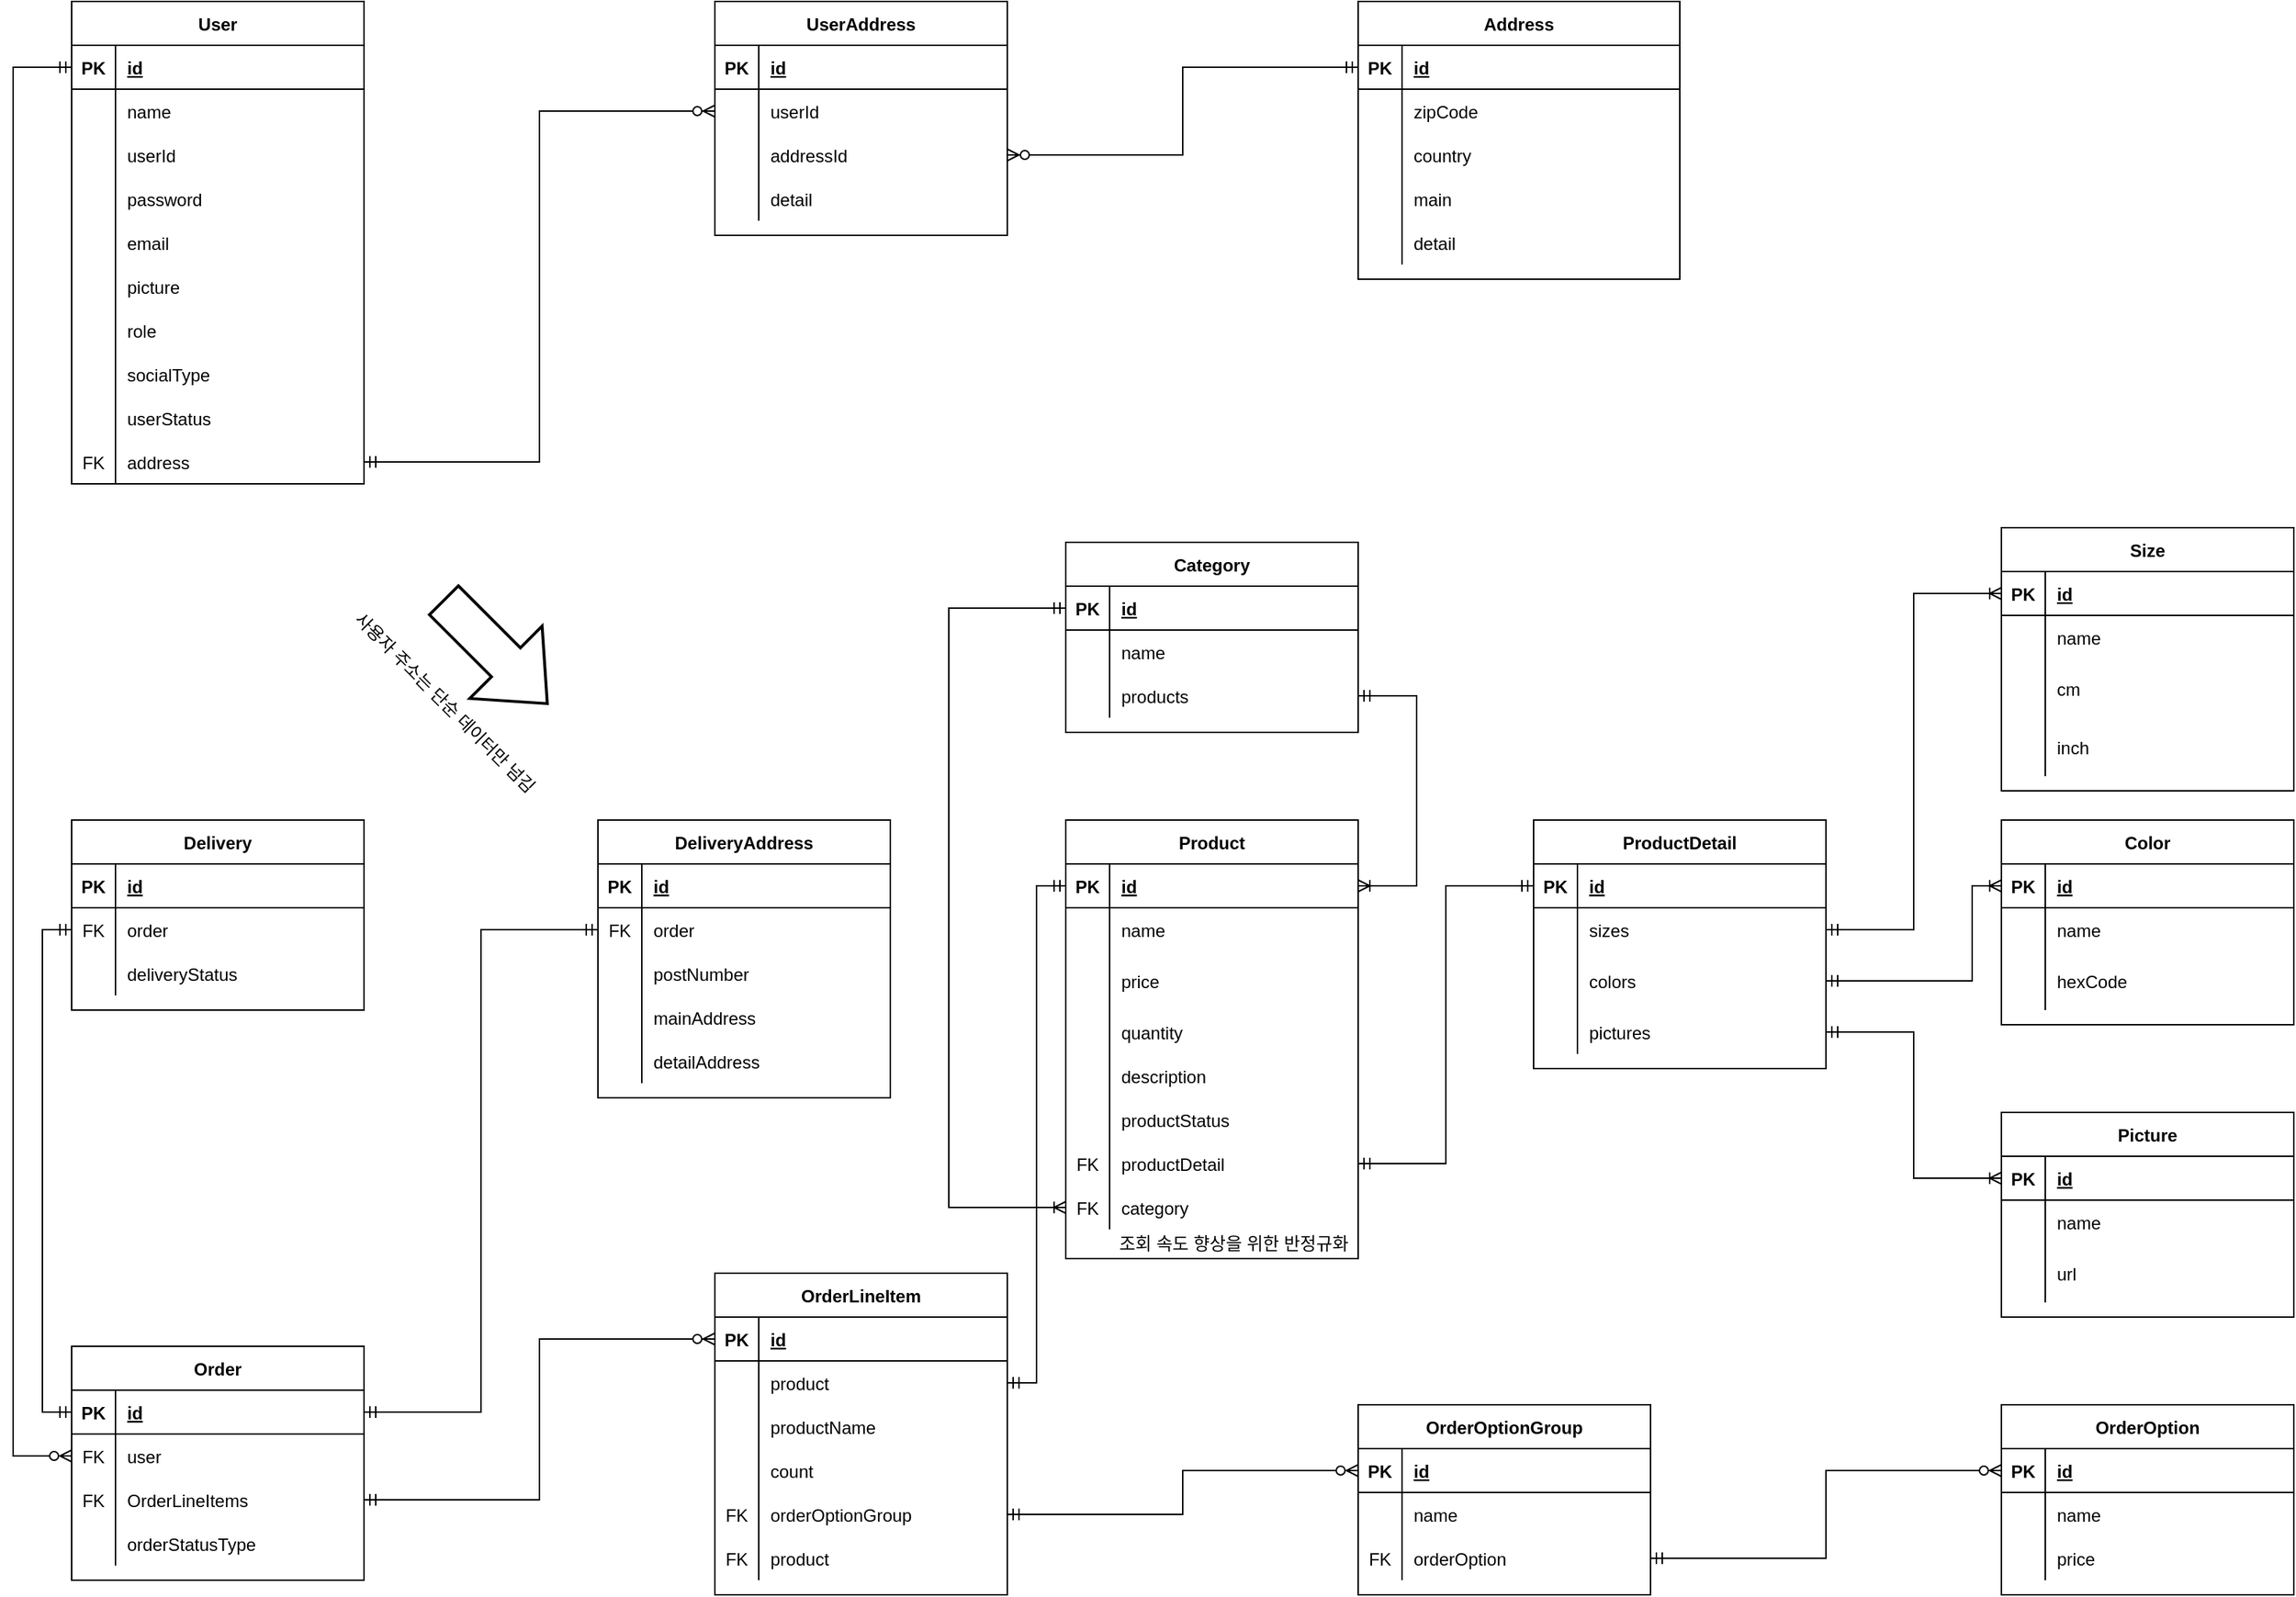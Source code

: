 <mxfile version="13.7.3" type="device"><diagram id="C5RBs43oDa-KdzZeNtuy" name="Page-1"><mxGraphModel dx="2178" dy="971" grid="1" gridSize="10" guides="1" tooltips="1" connect="1" arrows="1" fold="1" page="1" pageScale="1" pageWidth="827" pageHeight="1169" math="0" shadow="0"><root><mxCell id="WIyWlLk6GJQsqaUBKTNV-0"/><mxCell id="WIyWlLk6GJQsqaUBKTNV-1" parent="WIyWlLk6GJQsqaUBKTNV-0"/><mxCell id="pgPwMvIIGazXBwlKdrrJ-58" value="" style="edgeStyle=orthogonalEdgeStyle;fontSize=12;html=1;endArrow=ERzeroToMany;startArrow=ERmandOne;rounded=0;entryX=0;entryY=0.5;entryDx=0;entryDy=0;exitX=1;exitY=0.5;exitDx=0;exitDy=0;" parent="WIyWlLk6GJQsqaUBKTNV-1" source="pgPwMvIIGazXBwlKdrrJ-60" target="pgPwMvIIGazXBwlKdrrJ-1" edge="1"><mxGeometry width="100" height="100" relative="1" as="geometry"><mxPoint x="-550" y="1115" as="sourcePoint"/><mxPoint x="-280" y="840" as="targetPoint"/><Array as="points"><mxPoint x="-440" y="1065"/><mxPoint x="-440" y="955"/></Array></mxGeometry></mxCell><mxCell id="pgPwMvIIGazXBwlKdrrJ-63" value="" style="edgeStyle=orthogonalEdgeStyle;fontSize=12;html=1;endArrow=ERzeroToMany;startArrow=ERmandOne;rounded=0;entryX=0;entryY=0.5;entryDx=0;entryDy=0;exitX=1;exitY=0.5;exitDx=0;exitDy=0;" parent="WIyWlLk6GJQsqaUBKTNV-1" source="pgPwMvIIGazXBwlKdrrJ-13" target="pgPwMvIIGazXBwlKdrrJ-26" edge="1"><mxGeometry width="100" height="100" relative="1" as="geometry"><mxPoint x="-340" y="1200" as="sourcePoint"/><mxPoint x="-310" y="1050" as="targetPoint"/><Array as="points"><mxPoint y="1075"/><mxPoint y="1045"/></Array></mxGeometry></mxCell><mxCell id="pgPwMvIIGazXBwlKdrrJ-64" value="" style="edgeStyle=orthogonalEdgeStyle;fontSize=12;html=1;endArrow=ERzeroToMany;startArrow=ERmandOne;rounded=0;entryX=0;entryY=0.5;entryDx=0;entryDy=0;exitX=1;exitY=0.5;exitDx=0;exitDy=0;" parent="WIyWlLk6GJQsqaUBKTNV-1" source="pgPwMvIIGazXBwlKdrrJ-38" target="pgPwMvIIGazXBwlKdrrJ-46" edge="1"><mxGeometry width="100" height="100" relative="1" as="geometry"><mxPoint x="-120" y="1140" as="sourcePoint"/><mxPoint x="-100" y="1060" as="targetPoint"/><Array as="points"><mxPoint x="440" y="1105"/><mxPoint x="440" y="1045"/></Array></mxGeometry></mxCell><mxCell id="pgPwMvIIGazXBwlKdrrJ-66" value="" style="edgeStyle=orthogonalEdgeStyle;fontSize=12;html=1;endArrow=ERzeroToMany;startArrow=ERmandOne;exitX=0;exitY=0.5;exitDx=0;exitDy=0;entryX=0;entryY=0.5;entryDx=0;entryDy=0;rounded=0;" parent="WIyWlLk6GJQsqaUBKTNV-1" source="K--1c99kZCbHW2Mw6PzB-22" target="K--1c99kZCbHW2Mw6PzB-128" edge="1"><mxGeometry width="100" height="100" relative="1" as="geometry"><mxPoint x="-460" y="570" as="sourcePoint"/><mxPoint x="-630" y="910" as="targetPoint"/><Array as="points"><mxPoint x="-800" y="85"/><mxPoint x="-800" y="1035"/></Array></mxGeometry></mxCell><mxCell id="K--1c99kZCbHW2Mw6PzB-21" value="User" style="shape=table;startSize=30;container=1;collapsible=1;childLayout=tableLayout;fixedRows=1;rowLines=0;fontStyle=1;align=center;resizeLast=1;" parent="WIyWlLk6GJQsqaUBKTNV-1" vertex="1"><mxGeometry x="-760" y="40" width="200" height="330" as="geometry"/></mxCell><mxCell id="K--1c99kZCbHW2Mw6PzB-22" value="" style="shape=partialRectangle;collapsible=0;dropTarget=0;pointerEvents=0;fillColor=none;top=0;left=0;bottom=1;right=0;points=[[0,0.5],[1,0.5]];portConstraint=eastwest;" parent="K--1c99kZCbHW2Mw6PzB-21" vertex="1"><mxGeometry y="30" width="200" height="30" as="geometry"/></mxCell><mxCell id="K--1c99kZCbHW2Mw6PzB-23" value="PK" style="shape=partialRectangle;connectable=0;fillColor=none;top=0;left=0;bottom=0;right=0;fontStyle=1;overflow=hidden;" parent="K--1c99kZCbHW2Mw6PzB-22" vertex="1"><mxGeometry width="30" height="30" as="geometry"/></mxCell><mxCell id="K--1c99kZCbHW2Mw6PzB-24" value="id" style="shape=partialRectangle;connectable=0;fillColor=none;top=0;left=0;bottom=0;right=0;align=left;spacingLeft=6;fontStyle=5;overflow=hidden;" parent="K--1c99kZCbHW2Mw6PzB-22" vertex="1"><mxGeometry x="30" width="170" height="30" as="geometry"/></mxCell><mxCell id="K--1c99kZCbHW2Mw6PzB-25" value="" style="shape=partialRectangle;collapsible=0;dropTarget=0;pointerEvents=0;fillColor=none;top=0;left=0;bottom=0;right=0;points=[[0,0.5],[1,0.5]];portConstraint=eastwest;" parent="K--1c99kZCbHW2Mw6PzB-21" vertex="1"><mxGeometry y="60" width="200" height="30" as="geometry"/></mxCell><mxCell id="K--1c99kZCbHW2Mw6PzB-26" value="" style="shape=partialRectangle;connectable=0;fillColor=none;top=0;left=0;bottom=0;right=0;editable=1;overflow=hidden;" parent="K--1c99kZCbHW2Mw6PzB-25" vertex="1"><mxGeometry width="30" height="30" as="geometry"/></mxCell><mxCell id="K--1c99kZCbHW2Mw6PzB-27" value="name" style="shape=partialRectangle;connectable=0;fillColor=none;top=0;left=0;bottom=0;right=0;align=left;spacingLeft=6;overflow=hidden;" parent="K--1c99kZCbHW2Mw6PzB-25" vertex="1"><mxGeometry x="30" width="170" height="30" as="geometry"/></mxCell><mxCell id="K--1c99kZCbHW2Mw6PzB-28" value="" style="shape=partialRectangle;collapsible=0;dropTarget=0;pointerEvents=0;fillColor=none;top=0;left=0;bottom=0;right=0;points=[[0,0.5],[1,0.5]];portConstraint=eastwest;" parent="K--1c99kZCbHW2Mw6PzB-21" vertex="1"><mxGeometry y="90" width="200" height="30" as="geometry"/></mxCell><mxCell id="K--1c99kZCbHW2Mw6PzB-29" value="" style="shape=partialRectangle;connectable=0;fillColor=none;top=0;left=0;bottom=0;right=0;editable=1;overflow=hidden;" parent="K--1c99kZCbHW2Mw6PzB-28" vertex="1"><mxGeometry width="30" height="30" as="geometry"/></mxCell><mxCell id="K--1c99kZCbHW2Mw6PzB-30" value="userId" style="shape=partialRectangle;connectable=0;fillColor=none;top=0;left=0;bottom=0;right=0;align=left;spacingLeft=6;overflow=hidden;" parent="K--1c99kZCbHW2Mw6PzB-28" vertex="1"><mxGeometry x="30" width="170" height="30" as="geometry"/></mxCell><mxCell id="K--1c99kZCbHW2Mw6PzB-31" value="" style="shape=partialRectangle;collapsible=0;dropTarget=0;pointerEvents=0;fillColor=none;top=0;left=0;bottom=0;right=0;points=[[0,0.5],[1,0.5]];portConstraint=eastwest;" parent="K--1c99kZCbHW2Mw6PzB-21" vertex="1"><mxGeometry y="120" width="200" height="30" as="geometry"/></mxCell><mxCell id="K--1c99kZCbHW2Mw6PzB-32" value="" style="shape=partialRectangle;connectable=0;fillColor=none;top=0;left=0;bottom=0;right=0;editable=1;overflow=hidden;" parent="K--1c99kZCbHW2Mw6PzB-31" vertex="1"><mxGeometry width="30" height="30" as="geometry"/></mxCell><mxCell id="K--1c99kZCbHW2Mw6PzB-33" value="password" style="shape=partialRectangle;connectable=0;fillColor=none;top=0;left=0;bottom=0;right=0;align=left;spacingLeft=6;overflow=hidden;" parent="K--1c99kZCbHW2Mw6PzB-31" vertex="1"><mxGeometry x="30" width="170" height="30" as="geometry"/></mxCell><mxCell id="K--1c99kZCbHW2Mw6PzB-34" value="" style="shape=partialRectangle;collapsible=0;dropTarget=0;pointerEvents=0;fillColor=none;top=0;left=0;bottom=0;right=0;points=[[0,0.5],[1,0.5]];portConstraint=eastwest;" parent="K--1c99kZCbHW2Mw6PzB-21" vertex="1"><mxGeometry y="150" width="200" height="30" as="geometry"/></mxCell><mxCell id="K--1c99kZCbHW2Mw6PzB-35" value="" style="shape=partialRectangle;connectable=0;fillColor=none;top=0;left=0;bottom=0;right=0;editable=1;overflow=hidden;" parent="K--1c99kZCbHW2Mw6PzB-34" vertex="1"><mxGeometry width="30" height="30" as="geometry"/></mxCell><mxCell id="K--1c99kZCbHW2Mw6PzB-36" value="email" style="shape=partialRectangle;connectable=0;fillColor=none;top=0;left=0;bottom=0;right=0;align=left;spacingLeft=6;overflow=hidden;" parent="K--1c99kZCbHW2Mw6PzB-34" vertex="1"><mxGeometry x="30" width="170" height="30" as="geometry"/></mxCell><mxCell id="K--1c99kZCbHW2Mw6PzB-37" value="" style="shape=partialRectangle;collapsible=0;dropTarget=0;pointerEvents=0;fillColor=none;top=0;left=0;bottom=0;right=0;points=[[0,0.5],[1,0.5]];portConstraint=eastwest;" parent="K--1c99kZCbHW2Mw6PzB-21" vertex="1"><mxGeometry y="180" width="200" height="30" as="geometry"/></mxCell><mxCell id="K--1c99kZCbHW2Mw6PzB-38" value="" style="shape=partialRectangle;connectable=0;fillColor=none;top=0;left=0;bottom=0;right=0;editable=1;overflow=hidden;" parent="K--1c99kZCbHW2Mw6PzB-37" vertex="1"><mxGeometry width="30" height="30" as="geometry"/></mxCell><mxCell id="K--1c99kZCbHW2Mw6PzB-39" value="picture" style="shape=partialRectangle;connectable=0;fillColor=none;top=0;left=0;bottom=0;right=0;align=left;spacingLeft=6;overflow=hidden;" parent="K--1c99kZCbHW2Mw6PzB-37" vertex="1"><mxGeometry x="30" width="170" height="30" as="geometry"/></mxCell><mxCell id="K--1c99kZCbHW2Mw6PzB-40" value="" style="shape=partialRectangle;collapsible=0;dropTarget=0;pointerEvents=0;fillColor=none;top=0;left=0;bottom=0;right=0;points=[[0,0.5],[1,0.5]];portConstraint=eastwest;" parent="K--1c99kZCbHW2Mw6PzB-21" vertex="1"><mxGeometry y="210" width="200" height="30" as="geometry"/></mxCell><mxCell id="K--1c99kZCbHW2Mw6PzB-41" value="" style="shape=partialRectangle;connectable=0;fillColor=none;top=0;left=0;bottom=0;right=0;editable=1;overflow=hidden;" parent="K--1c99kZCbHW2Mw6PzB-40" vertex="1"><mxGeometry width="30" height="30" as="geometry"/></mxCell><mxCell id="K--1c99kZCbHW2Mw6PzB-42" value="role" style="shape=partialRectangle;connectable=0;fillColor=none;top=0;left=0;bottom=0;right=0;align=left;spacingLeft=6;overflow=hidden;" parent="K--1c99kZCbHW2Mw6PzB-40" vertex="1"><mxGeometry x="30" width="170" height="30" as="geometry"/></mxCell><mxCell id="K--1c99kZCbHW2Mw6PzB-43" value="" style="shape=partialRectangle;collapsible=0;dropTarget=0;pointerEvents=0;fillColor=none;top=0;left=0;bottom=0;right=0;points=[[0,0.5],[1,0.5]];portConstraint=eastwest;" parent="K--1c99kZCbHW2Mw6PzB-21" vertex="1"><mxGeometry y="240" width="200" height="30" as="geometry"/></mxCell><mxCell id="K--1c99kZCbHW2Mw6PzB-44" value="" style="shape=partialRectangle;connectable=0;fillColor=none;top=0;left=0;bottom=0;right=0;editable=1;overflow=hidden;" parent="K--1c99kZCbHW2Mw6PzB-43" vertex="1"><mxGeometry width="30" height="30" as="geometry"/></mxCell><mxCell id="K--1c99kZCbHW2Mw6PzB-45" value="socialType" style="shape=partialRectangle;connectable=0;fillColor=none;top=0;left=0;bottom=0;right=0;align=left;spacingLeft=6;overflow=hidden;" parent="K--1c99kZCbHW2Mw6PzB-43" vertex="1"><mxGeometry x="30" width="170" height="30" as="geometry"/></mxCell><mxCell id="K--1c99kZCbHW2Mw6PzB-46" value="" style="shape=partialRectangle;collapsible=0;dropTarget=0;pointerEvents=0;fillColor=none;top=0;left=0;bottom=0;right=0;points=[[0,0.5],[1,0.5]];portConstraint=eastwest;" parent="K--1c99kZCbHW2Mw6PzB-21" vertex="1"><mxGeometry y="270" width="200" height="30" as="geometry"/></mxCell><mxCell id="K--1c99kZCbHW2Mw6PzB-47" value="" style="shape=partialRectangle;connectable=0;fillColor=none;top=0;left=0;bottom=0;right=0;editable=1;overflow=hidden;" parent="K--1c99kZCbHW2Mw6PzB-46" vertex="1"><mxGeometry width="30" height="30" as="geometry"/></mxCell><mxCell id="K--1c99kZCbHW2Mw6PzB-48" value="userStatus" style="shape=partialRectangle;connectable=0;fillColor=none;top=0;left=0;bottom=0;right=0;align=left;spacingLeft=6;overflow=hidden;" parent="K--1c99kZCbHW2Mw6PzB-46" vertex="1"><mxGeometry x="30" width="170" height="30" as="geometry"/></mxCell><mxCell id="SEWK2yjQJ0Dm4GqQLc4l-7" value="" style="shape=partialRectangle;collapsible=0;dropTarget=0;pointerEvents=0;fillColor=none;top=0;left=0;bottom=0;right=0;points=[[0,0.5],[1,0.5]];portConstraint=eastwest;" parent="K--1c99kZCbHW2Mw6PzB-21" vertex="1"><mxGeometry y="300" width="200" height="30" as="geometry"/></mxCell><mxCell id="SEWK2yjQJ0Dm4GqQLc4l-8" value="FK" style="shape=partialRectangle;connectable=0;fillColor=none;top=0;left=0;bottom=0;right=0;fontStyle=0;overflow=hidden;" parent="SEWK2yjQJ0Dm4GqQLc4l-7" vertex="1"><mxGeometry width="30" height="30" as="geometry"/></mxCell><mxCell id="SEWK2yjQJ0Dm4GqQLc4l-9" value="address" style="shape=partialRectangle;connectable=0;fillColor=none;top=0;left=0;bottom=0;right=0;align=left;spacingLeft=6;fontStyle=0;overflow=hidden;" parent="SEWK2yjQJ0Dm4GqQLc4l-7" vertex="1"><mxGeometry x="30" width="170" height="30" as="geometry"/></mxCell><mxCell id="pgPwMvIIGazXBwlKdrrJ-67" value="UserAddress" style="shape=table;startSize=30;container=1;collapsible=1;childLayout=tableLayout;fixedRows=1;rowLines=0;fontStyle=1;align=center;resizeLast=1;" parent="WIyWlLk6GJQsqaUBKTNV-1" vertex="1"><mxGeometry x="-320" y="40" width="200" height="160" as="geometry"/></mxCell><mxCell id="pgPwMvIIGazXBwlKdrrJ-68" value="" style="shape=partialRectangle;collapsible=0;dropTarget=0;pointerEvents=0;fillColor=none;top=0;left=0;bottom=1;right=0;points=[[0,0.5],[1,0.5]];portConstraint=eastwest;" parent="pgPwMvIIGazXBwlKdrrJ-67" vertex="1"><mxGeometry y="30" width="200" height="30" as="geometry"/></mxCell><mxCell id="pgPwMvIIGazXBwlKdrrJ-69" value="PK" style="shape=partialRectangle;connectable=0;fillColor=none;top=0;left=0;bottom=0;right=0;fontStyle=1;overflow=hidden;" parent="pgPwMvIIGazXBwlKdrrJ-68" vertex="1"><mxGeometry width="30" height="30" as="geometry"/></mxCell><mxCell id="pgPwMvIIGazXBwlKdrrJ-70" value="id" style="shape=partialRectangle;connectable=0;fillColor=none;top=0;left=0;bottom=0;right=0;align=left;spacingLeft=6;fontStyle=5;overflow=hidden;" parent="pgPwMvIIGazXBwlKdrrJ-68" vertex="1"><mxGeometry x="30" width="170" height="30" as="geometry"/></mxCell><mxCell id="pgPwMvIIGazXBwlKdrrJ-71" value="" style="shape=partialRectangle;collapsible=0;dropTarget=0;pointerEvents=0;fillColor=none;top=0;left=0;bottom=0;right=0;points=[[0,0.5],[1,0.5]];portConstraint=eastwest;" parent="pgPwMvIIGazXBwlKdrrJ-67" vertex="1"><mxGeometry y="60" width="200" height="30" as="geometry"/></mxCell><mxCell id="pgPwMvIIGazXBwlKdrrJ-72" value="" style="shape=partialRectangle;connectable=0;fillColor=none;top=0;left=0;bottom=0;right=0;editable=1;overflow=hidden;" parent="pgPwMvIIGazXBwlKdrrJ-71" vertex="1"><mxGeometry width="30" height="30" as="geometry"/></mxCell><mxCell id="pgPwMvIIGazXBwlKdrrJ-73" value="userId" style="shape=partialRectangle;connectable=0;fillColor=none;top=0;left=0;bottom=0;right=0;align=left;spacingLeft=6;overflow=hidden;" parent="pgPwMvIIGazXBwlKdrrJ-71" vertex="1"><mxGeometry x="30" width="170" height="30" as="geometry"/></mxCell><mxCell id="pgPwMvIIGazXBwlKdrrJ-74" value="" style="shape=partialRectangle;collapsible=0;dropTarget=0;pointerEvents=0;fillColor=none;top=0;left=0;bottom=0;right=0;points=[[0,0.5],[1,0.5]];portConstraint=eastwest;" parent="pgPwMvIIGazXBwlKdrrJ-67" vertex="1"><mxGeometry y="90" width="200" height="30" as="geometry"/></mxCell><mxCell id="pgPwMvIIGazXBwlKdrrJ-75" value="" style="shape=partialRectangle;connectable=0;fillColor=none;top=0;left=0;bottom=0;right=0;editable=1;overflow=hidden;" parent="pgPwMvIIGazXBwlKdrrJ-74" vertex="1"><mxGeometry width="30" height="30" as="geometry"/></mxCell><mxCell id="pgPwMvIIGazXBwlKdrrJ-76" value="addressId" style="shape=partialRectangle;connectable=0;fillColor=none;top=0;left=0;bottom=0;right=0;align=left;spacingLeft=6;overflow=hidden;" parent="pgPwMvIIGazXBwlKdrrJ-74" vertex="1"><mxGeometry x="30" width="170" height="30" as="geometry"/></mxCell><mxCell id="pgPwMvIIGazXBwlKdrrJ-77" value="" style="shape=partialRectangle;collapsible=0;dropTarget=0;pointerEvents=0;fillColor=none;top=0;left=0;bottom=0;right=0;points=[[0,0.5],[1,0.5]];portConstraint=eastwest;" parent="pgPwMvIIGazXBwlKdrrJ-67" vertex="1"><mxGeometry y="120" width="200" height="30" as="geometry"/></mxCell><mxCell id="pgPwMvIIGazXBwlKdrrJ-78" value="" style="shape=partialRectangle;connectable=0;fillColor=none;top=0;left=0;bottom=0;right=0;editable=1;overflow=hidden;" parent="pgPwMvIIGazXBwlKdrrJ-77" vertex="1"><mxGeometry width="30" height="30" as="geometry"/></mxCell><mxCell id="pgPwMvIIGazXBwlKdrrJ-79" value="detail" style="shape=partialRectangle;connectable=0;fillColor=none;top=0;left=0;bottom=0;right=0;align=left;spacingLeft=6;overflow=hidden;" parent="pgPwMvIIGazXBwlKdrrJ-77" vertex="1"><mxGeometry x="30" width="170" height="30" as="geometry"/></mxCell><mxCell id="8xOUziFPrkyoru6dAzik-16" value="Address" style="shape=table;startSize=30;container=1;collapsible=1;childLayout=tableLayout;fixedRows=1;rowLines=0;fontStyle=1;align=center;resizeLast=1;" parent="WIyWlLk6GJQsqaUBKTNV-1" vertex="1"><mxGeometry x="120" y="40" width="220" height="190" as="geometry"/></mxCell><mxCell id="8xOUziFPrkyoru6dAzik-17" value="" style="shape=partialRectangle;collapsible=0;dropTarget=0;pointerEvents=0;fillColor=none;top=0;left=0;bottom=1;right=0;points=[[0,0.5],[1,0.5]];portConstraint=eastwest;" parent="8xOUziFPrkyoru6dAzik-16" vertex="1"><mxGeometry y="30" width="220" height="30" as="geometry"/></mxCell><mxCell id="8xOUziFPrkyoru6dAzik-18" value="PK" style="shape=partialRectangle;connectable=0;fillColor=none;top=0;left=0;bottom=0;right=0;fontStyle=1;overflow=hidden;" parent="8xOUziFPrkyoru6dAzik-17" vertex="1"><mxGeometry width="30" height="30" as="geometry"/></mxCell><mxCell id="8xOUziFPrkyoru6dAzik-19" value="id" style="shape=partialRectangle;connectable=0;fillColor=none;top=0;left=0;bottom=0;right=0;align=left;spacingLeft=6;fontStyle=5;overflow=hidden;" parent="8xOUziFPrkyoru6dAzik-17" vertex="1"><mxGeometry x="30" width="190" height="30" as="geometry"/></mxCell><mxCell id="8xOUziFPrkyoru6dAzik-20" value="" style="shape=partialRectangle;collapsible=0;dropTarget=0;pointerEvents=0;fillColor=none;top=0;left=0;bottom=0;right=0;points=[[0,0.5],[1,0.5]];portConstraint=eastwest;" parent="8xOUziFPrkyoru6dAzik-16" vertex="1"><mxGeometry y="60" width="220" height="30" as="geometry"/></mxCell><mxCell id="8xOUziFPrkyoru6dAzik-21" value="" style="shape=partialRectangle;connectable=0;fillColor=none;top=0;left=0;bottom=0;right=0;editable=1;overflow=hidden;" parent="8xOUziFPrkyoru6dAzik-20" vertex="1"><mxGeometry width="30" height="30" as="geometry"/></mxCell><mxCell id="8xOUziFPrkyoru6dAzik-22" value="zipCode" style="shape=partialRectangle;connectable=0;fillColor=none;top=0;left=0;bottom=0;right=0;align=left;spacingLeft=6;overflow=hidden;" parent="8xOUziFPrkyoru6dAzik-20" vertex="1"><mxGeometry x="30" width="190" height="30" as="geometry"/></mxCell><mxCell id="t_ZtA0LWCDxoHwIQ0-0n-18" value="" style="shape=partialRectangle;collapsible=0;dropTarget=0;pointerEvents=0;fillColor=none;top=0;left=0;bottom=0;right=0;points=[[0,0.5],[1,0.5]];portConstraint=eastwest;" vertex="1" parent="8xOUziFPrkyoru6dAzik-16"><mxGeometry y="90" width="220" height="30" as="geometry"/></mxCell><mxCell id="t_ZtA0LWCDxoHwIQ0-0n-19" value="" style="shape=partialRectangle;connectable=0;fillColor=none;top=0;left=0;bottom=0;right=0;editable=1;overflow=hidden;" vertex="1" parent="t_ZtA0LWCDxoHwIQ0-0n-18"><mxGeometry width="30" height="30" as="geometry"/></mxCell><mxCell id="t_ZtA0LWCDxoHwIQ0-0n-20" value="country" style="shape=partialRectangle;connectable=0;fillColor=none;top=0;left=0;bottom=0;right=0;align=left;spacingLeft=6;overflow=hidden;" vertex="1" parent="t_ZtA0LWCDxoHwIQ0-0n-18"><mxGeometry x="30" width="190" height="30" as="geometry"/></mxCell><mxCell id="8xOUziFPrkyoru6dAzik-23" value="" style="shape=partialRectangle;collapsible=0;dropTarget=0;pointerEvents=0;fillColor=none;top=0;left=0;bottom=0;right=0;points=[[0,0.5],[1,0.5]];portConstraint=eastwest;" parent="8xOUziFPrkyoru6dAzik-16" vertex="1"><mxGeometry y="120" width="220" height="30" as="geometry"/></mxCell><mxCell id="8xOUziFPrkyoru6dAzik-24" value="" style="shape=partialRectangle;connectable=0;fillColor=none;top=0;left=0;bottom=0;right=0;editable=1;overflow=hidden;" parent="8xOUziFPrkyoru6dAzik-23" vertex="1"><mxGeometry width="30" height="30" as="geometry"/></mxCell><mxCell id="8xOUziFPrkyoru6dAzik-25" value="main" style="shape=partialRectangle;connectable=0;fillColor=none;top=0;left=0;bottom=0;right=0;align=left;spacingLeft=6;overflow=hidden;" parent="8xOUziFPrkyoru6dAzik-23" vertex="1"><mxGeometry x="30" width="190" height="30" as="geometry"/></mxCell><mxCell id="8xOUziFPrkyoru6dAzik-26" value="" style="shape=partialRectangle;collapsible=0;dropTarget=0;pointerEvents=0;fillColor=none;top=0;left=0;bottom=0;right=0;points=[[0,0.5],[1,0.5]];portConstraint=eastwest;" parent="8xOUziFPrkyoru6dAzik-16" vertex="1"><mxGeometry y="150" width="220" height="30" as="geometry"/></mxCell><mxCell id="8xOUziFPrkyoru6dAzik-27" value="" style="shape=partialRectangle;connectable=0;fillColor=none;top=0;left=0;bottom=0;right=0;editable=1;overflow=hidden;" parent="8xOUziFPrkyoru6dAzik-26" vertex="1"><mxGeometry width="30" height="30" as="geometry"/></mxCell><mxCell id="8xOUziFPrkyoru6dAzik-28" value="detail" style="shape=partialRectangle;connectable=0;fillColor=none;top=0;left=0;bottom=0;right=0;align=left;spacingLeft=6;overflow=hidden;" parent="8xOUziFPrkyoru6dAzik-26" vertex="1"><mxGeometry x="30" width="190" height="30" as="geometry"/></mxCell><mxCell id="pgPwMvIIGazXBwlKdrrJ-45" value="OrderOption" style="shape=table;startSize=30;container=1;collapsible=1;childLayout=tableLayout;fixedRows=1;rowLines=0;fontStyle=1;align=center;resizeLast=1;" parent="WIyWlLk6GJQsqaUBKTNV-1" vertex="1"><mxGeometry x="560" y="1000" width="200" height="130" as="geometry"/></mxCell><mxCell id="pgPwMvIIGazXBwlKdrrJ-46" value="" style="shape=partialRectangle;collapsible=0;dropTarget=0;pointerEvents=0;fillColor=none;top=0;left=0;bottom=1;right=0;points=[[0,0.5],[1,0.5]];portConstraint=eastwest;" parent="pgPwMvIIGazXBwlKdrrJ-45" vertex="1"><mxGeometry y="30" width="200" height="30" as="geometry"/></mxCell><mxCell id="pgPwMvIIGazXBwlKdrrJ-47" value="PK" style="shape=partialRectangle;connectable=0;fillColor=none;top=0;left=0;bottom=0;right=0;fontStyle=1;overflow=hidden;" parent="pgPwMvIIGazXBwlKdrrJ-46" vertex="1"><mxGeometry width="30" height="30" as="geometry"/></mxCell><mxCell id="pgPwMvIIGazXBwlKdrrJ-48" value="id" style="shape=partialRectangle;connectable=0;fillColor=none;top=0;left=0;bottom=0;right=0;align=left;spacingLeft=6;fontStyle=5;overflow=hidden;" parent="pgPwMvIIGazXBwlKdrrJ-46" vertex="1"><mxGeometry x="30" width="170" height="30" as="geometry"/></mxCell><mxCell id="pgPwMvIIGazXBwlKdrrJ-49" value="" style="shape=partialRectangle;collapsible=0;dropTarget=0;pointerEvents=0;fillColor=none;top=0;left=0;bottom=0;right=0;points=[[0,0.5],[1,0.5]];portConstraint=eastwest;" parent="pgPwMvIIGazXBwlKdrrJ-45" vertex="1"><mxGeometry y="60" width="200" height="30" as="geometry"/></mxCell><mxCell id="pgPwMvIIGazXBwlKdrrJ-50" value="" style="shape=partialRectangle;connectable=0;fillColor=none;top=0;left=0;bottom=0;right=0;editable=1;overflow=hidden;" parent="pgPwMvIIGazXBwlKdrrJ-49" vertex="1"><mxGeometry width="30" height="30" as="geometry"/></mxCell><mxCell id="pgPwMvIIGazXBwlKdrrJ-51" value="name" style="shape=partialRectangle;connectable=0;fillColor=none;top=0;left=0;bottom=0;right=0;align=left;spacingLeft=6;overflow=hidden;" parent="pgPwMvIIGazXBwlKdrrJ-49" vertex="1"><mxGeometry x="30" width="170" height="30" as="geometry"/></mxCell><mxCell id="pgPwMvIIGazXBwlKdrrJ-55" value="" style="shape=partialRectangle;collapsible=0;dropTarget=0;pointerEvents=0;fillColor=none;top=0;left=0;bottom=0;right=0;points=[[0,0.5],[1,0.5]];portConstraint=eastwest;" parent="pgPwMvIIGazXBwlKdrrJ-45" vertex="1"><mxGeometry y="90" width="200" height="30" as="geometry"/></mxCell><mxCell id="pgPwMvIIGazXBwlKdrrJ-56" value="" style="shape=partialRectangle;connectable=0;fillColor=none;top=0;left=0;bottom=0;right=0;editable=1;overflow=hidden;" parent="pgPwMvIIGazXBwlKdrrJ-55" vertex="1"><mxGeometry width="30" height="30" as="geometry"/></mxCell><mxCell id="pgPwMvIIGazXBwlKdrrJ-57" value="price" style="shape=partialRectangle;connectable=0;fillColor=none;top=0;left=0;bottom=0;right=0;align=left;spacingLeft=6;overflow=hidden;" parent="pgPwMvIIGazXBwlKdrrJ-55" vertex="1"><mxGeometry x="30" width="170" height="30" as="geometry"/></mxCell><mxCell id="pgPwMvIIGazXBwlKdrrJ-0" value="OrderLineItem" style="shape=table;startSize=30;container=1;collapsible=1;childLayout=tableLayout;fixedRows=1;rowLines=0;fontStyle=1;align=center;resizeLast=1;" parent="WIyWlLk6GJQsqaUBKTNV-1" vertex="1"><mxGeometry x="-320" y="910" width="200" height="220" as="geometry"/></mxCell><mxCell id="pgPwMvIIGazXBwlKdrrJ-1" value="" style="shape=partialRectangle;collapsible=0;dropTarget=0;pointerEvents=0;fillColor=none;top=0;left=0;bottom=1;right=0;points=[[0,0.5],[1,0.5]];portConstraint=eastwest;" parent="pgPwMvIIGazXBwlKdrrJ-0" vertex="1"><mxGeometry y="30" width="200" height="30" as="geometry"/></mxCell><mxCell id="pgPwMvIIGazXBwlKdrrJ-2" value="PK" style="shape=partialRectangle;connectable=0;fillColor=none;top=0;left=0;bottom=0;right=0;fontStyle=1;overflow=hidden;" parent="pgPwMvIIGazXBwlKdrrJ-1" vertex="1"><mxGeometry width="30" height="30" as="geometry"/></mxCell><mxCell id="pgPwMvIIGazXBwlKdrrJ-3" value="id" style="shape=partialRectangle;connectable=0;fillColor=none;top=0;left=0;bottom=0;right=0;align=left;spacingLeft=6;fontStyle=5;overflow=hidden;" parent="pgPwMvIIGazXBwlKdrrJ-1" vertex="1"><mxGeometry x="30" width="170" height="30" as="geometry"/></mxCell><mxCell id="pgPwMvIIGazXBwlKdrrJ-4" value="" style="shape=partialRectangle;collapsible=0;dropTarget=0;pointerEvents=0;fillColor=none;top=0;left=0;bottom=0;right=0;points=[[0,0.5],[1,0.5]];portConstraint=eastwest;" parent="pgPwMvIIGazXBwlKdrrJ-0" vertex="1"><mxGeometry y="60" width="200" height="30" as="geometry"/></mxCell><mxCell id="pgPwMvIIGazXBwlKdrrJ-5" value="" style="shape=partialRectangle;connectable=0;fillColor=none;top=0;left=0;bottom=0;right=0;editable=1;overflow=hidden;" parent="pgPwMvIIGazXBwlKdrrJ-4" vertex="1"><mxGeometry width="30" height="30" as="geometry"/></mxCell><mxCell id="pgPwMvIIGazXBwlKdrrJ-6" value="product" style="shape=partialRectangle;connectable=0;fillColor=none;top=0;left=0;bottom=0;right=0;align=left;spacingLeft=6;overflow=hidden;" parent="pgPwMvIIGazXBwlKdrrJ-4" vertex="1"><mxGeometry x="30" width="170" height="30" as="geometry"/></mxCell><mxCell id="pgPwMvIIGazXBwlKdrrJ-7" value="" style="shape=partialRectangle;collapsible=0;dropTarget=0;pointerEvents=0;fillColor=none;top=0;left=0;bottom=0;right=0;points=[[0,0.5],[1,0.5]];portConstraint=eastwest;" parent="pgPwMvIIGazXBwlKdrrJ-0" vertex="1"><mxGeometry y="90" width="200" height="30" as="geometry"/></mxCell><mxCell id="pgPwMvIIGazXBwlKdrrJ-8" value="" style="shape=partialRectangle;connectable=0;fillColor=none;top=0;left=0;bottom=0;right=0;editable=1;overflow=hidden;" parent="pgPwMvIIGazXBwlKdrrJ-7" vertex="1"><mxGeometry width="30" height="30" as="geometry"/></mxCell><mxCell id="pgPwMvIIGazXBwlKdrrJ-9" value="productName" style="shape=partialRectangle;connectable=0;fillColor=none;top=0;left=0;bottom=0;right=0;align=left;spacingLeft=6;overflow=hidden;" parent="pgPwMvIIGazXBwlKdrrJ-7" vertex="1"><mxGeometry x="30" width="170" height="30" as="geometry"/></mxCell><mxCell id="pgPwMvIIGazXBwlKdrrJ-10" value="" style="shape=partialRectangle;collapsible=0;dropTarget=0;pointerEvents=0;fillColor=none;top=0;left=0;bottom=0;right=0;points=[[0,0.5],[1,0.5]];portConstraint=eastwest;" parent="pgPwMvIIGazXBwlKdrrJ-0" vertex="1"><mxGeometry y="120" width="200" height="30" as="geometry"/></mxCell><mxCell id="pgPwMvIIGazXBwlKdrrJ-11" value="" style="shape=partialRectangle;connectable=0;fillColor=none;top=0;left=0;bottom=0;right=0;editable=1;overflow=hidden;" parent="pgPwMvIIGazXBwlKdrrJ-10" vertex="1"><mxGeometry width="30" height="30" as="geometry"/></mxCell><mxCell id="pgPwMvIIGazXBwlKdrrJ-12" value="count" style="shape=partialRectangle;connectable=0;fillColor=none;top=0;left=0;bottom=0;right=0;align=left;spacingLeft=6;overflow=hidden;" parent="pgPwMvIIGazXBwlKdrrJ-10" vertex="1"><mxGeometry x="30" width="170" height="30" as="geometry"/></mxCell><mxCell id="pgPwMvIIGazXBwlKdrrJ-13" value="" style="shape=partialRectangle;collapsible=0;dropTarget=0;pointerEvents=0;fillColor=none;top=0;left=0;bottom=0;right=0;points=[[0,0.5],[1,0.5]];portConstraint=eastwest;" parent="pgPwMvIIGazXBwlKdrrJ-0" vertex="1"><mxGeometry y="150" width="200" height="30" as="geometry"/></mxCell><mxCell id="pgPwMvIIGazXBwlKdrrJ-14" value="FK" style="shape=partialRectangle;connectable=0;fillColor=none;top=0;left=0;bottom=0;right=0;fontStyle=0;overflow=hidden;" parent="pgPwMvIIGazXBwlKdrrJ-13" vertex="1"><mxGeometry width="30" height="30" as="geometry"/></mxCell><mxCell id="pgPwMvIIGazXBwlKdrrJ-15" value="orderOptionGroup" style="shape=partialRectangle;connectable=0;fillColor=none;top=0;left=0;bottom=0;right=0;align=left;spacingLeft=6;fontStyle=0;overflow=hidden;" parent="pgPwMvIIGazXBwlKdrrJ-13" vertex="1"><mxGeometry x="30" width="170" height="30" as="geometry"/></mxCell><mxCell id="pgPwMvIIGazXBwlKdrrJ-16" value="" style="shape=partialRectangle;collapsible=0;dropTarget=0;pointerEvents=0;fillColor=none;top=0;left=0;bottom=0;right=0;points=[[0,0.5],[1,0.5]];portConstraint=eastwest;" parent="pgPwMvIIGazXBwlKdrrJ-0" vertex="1"><mxGeometry y="180" width="200" height="30" as="geometry"/></mxCell><mxCell id="pgPwMvIIGazXBwlKdrrJ-17" value="FK" style="shape=partialRectangle;connectable=0;fillColor=none;top=0;left=0;bottom=0;right=0;fontStyle=0;overflow=hidden;" parent="pgPwMvIIGazXBwlKdrrJ-16" vertex="1"><mxGeometry width="30" height="30" as="geometry"/></mxCell><mxCell id="pgPwMvIIGazXBwlKdrrJ-18" value="product" style="shape=partialRectangle;connectable=0;fillColor=none;top=0;left=0;bottom=0;right=0;align=left;spacingLeft=6;fontStyle=0;overflow=hidden;" parent="pgPwMvIIGazXBwlKdrrJ-16" vertex="1"><mxGeometry x="30" width="170" height="30" as="geometry"/></mxCell><mxCell id="pgPwMvIIGazXBwlKdrrJ-25" value="OrderOptionGroup" style="shape=table;startSize=30;container=1;collapsible=1;childLayout=tableLayout;fixedRows=1;rowLines=0;fontStyle=1;align=center;resizeLast=1;" parent="WIyWlLk6GJQsqaUBKTNV-1" vertex="1"><mxGeometry x="120" y="1000" width="200" height="130" as="geometry"/></mxCell><mxCell id="pgPwMvIIGazXBwlKdrrJ-26" value="" style="shape=partialRectangle;collapsible=0;dropTarget=0;pointerEvents=0;fillColor=none;top=0;left=0;bottom=1;right=0;points=[[0,0.5],[1,0.5]];portConstraint=eastwest;" parent="pgPwMvIIGazXBwlKdrrJ-25" vertex="1"><mxGeometry y="30" width="200" height="30" as="geometry"/></mxCell><mxCell id="pgPwMvIIGazXBwlKdrrJ-27" value="PK" style="shape=partialRectangle;connectable=0;fillColor=none;top=0;left=0;bottom=0;right=0;fontStyle=1;overflow=hidden;" parent="pgPwMvIIGazXBwlKdrrJ-26" vertex="1"><mxGeometry width="30" height="30" as="geometry"/></mxCell><mxCell id="pgPwMvIIGazXBwlKdrrJ-28" value="id" style="shape=partialRectangle;connectable=0;fillColor=none;top=0;left=0;bottom=0;right=0;align=left;spacingLeft=6;fontStyle=5;overflow=hidden;" parent="pgPwMvIIGazXBwlKdrrJ-26" vertex="1"><mxGeometry x="30" width="170" height="30" as="geometry"/></mxCell><mxCell id="pgPwMvIIGazXBwlKdrrJ-29" value="" style="shape=partialRectangle;collapsible=0;dropTarget=0;pointerEvents=0;fillColor=none;top=0;left=0;bottom=0;right=0;points=[[0,0.5],[1,0.5]];portConstraint=eastwest;" parent="pgPwMvIIGazXBwlKdrrJ-25" vertex="1"><mxGeometry y="60" width="200" height="30" as="geometry"/></mxCell><mxCell id="pgPwMvIIGazXBwlKdrrJ-30" value="" style="shape=partialRectangle;connectable=0;fillColor=none;top=0;left=0;bottom=0;right=0;editable=1;overflow=hidden;" parent="pgPwMvIIGazXBwlKdrrJ-29" vertex="1"><mxGeometry width="30" height="30" as="geometry"/></mxCell><mxCell id="pgPwMvIIGazXBwlKdrrJ-31" value="name" style="shape=partialRectangle;connectable=0;fillColor=none;top=0;left=0;bottom=0;right=0;align=left;spacingLeft=6;overflow=hidden;" parent="pgPwMvIIGazXBwlKdrrJ-29" vertex="1"><mxGeometry x="30" width="170" height="30" as="geometry"/></mxCell><mxCell id="pgPwMvIIGazXBwlKdrrJ-38" value="" style="shape=partialRectangle;collapsible=0;dropTarget=0;pointerEvents=0;fillColor=none;top=0;left=0;bottom=0;right=0;points=[[0,0.5],[1,0.5]];portConstraint=eastwest;" parent="pgPwMvIIGazXBwlKdrrJ-25" vertex="1"><mxGeometry y="90" width="200" height="30" as="geometry"/></mxCell><mxCell id="pgPwMvIIGazXBwlKdrrJ-39" value="FK" style="shape=partialRectangle;connectable=0;fillColor=none;top=0;left=0;bottom=0;right=0;fontStyle=0;overflow=hidden;" parent="pgPwMvIIGazXBwlKdrrJ-38" vertex="1"><mxGeometry width="30" height="30" as="geometry"/></mxCell><mxCell id="pgPwMvIIGazXBwlKdrrJ-40" value="orderOption" style="shape=partialRectangle;connectable=0;fillColor=none;top=0;left=0;bottom=0;right=0;align=left;spacingLeft=6;fontStyle=0;overflow=hidden;" parent="pgPwMvIIGazXBwlKdrrJ-38" vertex="1"><mxGeometry x="30" width="170" height="30" as="geometry"/></mxCell><mxCell id="pgPwMvIIGazXBwlKdrrJ-83" value="" style="edgeStyle=orthogonalEdgeStyle;fontSize=12;html=1;endArrow=ERzeroToMany;startArrow=ERmandOne;exitX=1;exitY=0.5;exitDx=0;exitDy=0;entryX=0;entryY=0.5;entryDx=0;entryDy=0;rounded=0;" parent="WIyWlLk6GJQsqaUBKTNV-1" source="SEWK2yjQJ0Dm4GqQLc4l-7" target="pgPwMvIIGazXBwlKdrrJ-71" edge="1"><mxGeometry width="100" height="100" relative="1" as="geometry"><mxPoint x="-450" y="710" as="sourcePoint"/><mxPoint x="-350" y="610" as="targetPoint"/></mxGeometry></mxCell><mxCell id="pgPwMvIIGazXBwlKdrrJ-85" value="" style="edgeStyle=orthogonalEdgeStyle;fontSize=12;html=1;endArrow=ERzeroToMany;startArrow=ERmandOne;exitX=0;exitY=0.5;exitDx=0;exitDy=0;entryX=1;entryY=0.5;entryDx=0;entryDy=0;rounded=0;" parent="WIyWlLk6GJQsqaUBKTNV-1" source="8xOUziFPrkyoru6dAzik-17" target="pgPwMvIIGazXBwlKdrrJ-74" edge="1"><mxGeometry width="100" height="100" relative="1" as="geometry"><mxPoint x="-190" y="530" as="sourcePoint"/><mxPoint x="50" y="540" as="targetPoint"/></mxGeometry></mxCell><mxCell id="pgPwMvIIGazXBwlKdrrJ-127" value="" style="edgeStyle=orthogonalEdgeStyle;fontSize=12;html=1;endArrow=ERmandOne;startArrow=ERmandOne;exitX=0;exitY=0.5;exitDx=0;exitDy=0;rounded=0;entryX=0;entryY=0.5;entryDx=0;entryDy=0;" parent="WIyWlLk6GJQsqaUBKTNV-1" source="pgPwMvIIGazXBwlKdrrJ-118" target="K--1c99kZCbHW2Mw6PzB-119" edge="1"><mxGeometry width="100" height="100" relative="1" as="geometry"><mxPoint x="-500" y="820" as="sourcePoint"/><mxPoint x="-400" y="720" as="targetPoint"/><Array as="points"><mxPoint x="-780" y="675"/><mxPoint x="-780" y="1005"/></Array></mxGeometry></mxCell><mxCell id="pgPwMvIIGazXBwlKdrrJ-145" value="" style="edgeStyle=orthogonalEdgeStyle;fontSize=12;html=1;endArrow=ERmandOne;startArrow=ERmandOne;exitX=0;exitY=0.5;exitDx=0;exitDy=0;rounded=0;entryX=1;entryY=0.5;entryDx=0;entryDy=0;" parent="WIyWlLk6GJQsqaUBKTNV-1" source="pgPwMvIIGazXBwlKdrrJ-142" target="K--1c99kZCbHW2Mw6PzB-119" edge="1"><mxGeometry width="100" height="100" relative="1" as="geometry"><mxPoint x="-450" y="750" as="sourcePoint"/><mxPoint x="-450" y="1060" as="targetPoint"/><Array as="points"><mxPoint x="-480" y="675"/><mxPoint x="-480" y="1005"/></Array></mxGeometry></mxCell><mxCell id="pgPwMvIIGazXBwlKdrrJ-114" value="Delivery" style="shape=table;startSize=30;container=1;collapsible=1;childLayout=tableLayout;fixedRows=1;rowLines=0;fontStyle=1;align=center;resizeLast=1;" parent="WIyWlLk6GJQsqaUBKTNV-1" vertex="1"><mxGeometry x="-760" y="600" width="200" height="130" as="geometry"/></mxCell><mxCell id="pgPwMvIIGazXBwlKdrrJ-115" value="" style="shape=partialRectangle;collapsible=0;dropTarget=0;pointerEvents=0;fillColor=none;top=0;left=0;bottom=1;right=0;points=[[0,0.5],[1,0.5]];portConstraint=eastwest;" parent="pgPwMvIIGazXBwlKdrrJ-114" vertex="1"><mxGeometry y="30" width="200" height="30" as="geometry"/></mxCell><mxCell id="pgPwMvIIGazXBwlKdrrJ-116" value="PK" style="shape=partialRectangle;connectable=0;fillColor=none;top=0;left=0;bottom=0;right=0;fontStyle=1;overflow=hidden;" parent="pgPwMvIIGazXBwlKdrrJ-115" vertex="1"><mxGeometry width="30" height="30" as="geometry"/></mxCell><mxCell id="pgPwMvIIGazXBwlKdrrJ-117" value="id" style="shape=partialRectangle;connectable=0;fillColor=none;top=0;left=0;bottom=0;right=0;align=left;spacingLeft=6;fontStyle=5;overflow=hidden;" parent="pgPwMvIIGazXBwlKdrrJ-115" vertex="1"><mxGeometry x="30" width="170" height="30" as="geometry"/></mxCell><mxCell id="pgPwMvIIGazXBwlKdrrJ-118" value="" style="shape=partialRectangle;collapsible=0;dropTarget=0;pointerEvents=0;fillColor=none;top=0;left=0;bottom=0;right=0;points=[[0,0.5],[1,0.5]];portConstraint=eastwest;" parent="pgPwMvIIGazXBwlKdrrJ-114" vertex="1"><mxGeometry y="60" width="200" height="30" as="geometry"/></mxCell><mxCell id="pgPwMvIIGazXBwlKdrrJ-119" value="FK" style="shape=partialRectangle;connectable=0;fillColor=none;top=0;left=0;bottom=0;right=0;fontStyle=0;overflow=hidden;" parent="pgPwMvIIGazXBwlKdrrJ-118" vertex="1"><mxGeometry width="30" height="30" as="geometry"/></mxCell><mxCell id="pgPwMvIIGazXBwlKdrrJ-120" value="order" style="shape=partialRectangle;connectable=0;fillColor=none;top=0;left=0;bottom=0;right=0;align=left;spacingLeft=6;fontStyle=0;overflow=hidden;" parent="pgPwMvIIGazXBwlKdrrJ-118" vertex="1"><mxGeometry x="30" width="170" height="30" as="geometry"/></mxCell><mxCell id="pgPwMvIIGazXBwlKdrrJ-124" value="" style="shape=partialRectangle;collapsible=0;dropTarget=0;pointerEvents=0;fillColor=none;top=0;left=0;bottom=0;right=0;points=[[0,0.5],[1,0.5]];portConstraint=eastwest;" parent="pgPwMvIIGazXBwlKdrrJ-114" vertex="1"><mxGeometry y="90" width="200" height="30" as="geometry"/></mxCell><mxCell id="pgPwMvIIGazXBwlKdrrJ-125" value="" style="shape=partialRectangle;connectable=0;fillColor=none;top=0;left=0;bottom=0;right=0;editable=1;overflow=hidden;" parent="pgPwMvIIGazXBwlKdrrJ-124" vertex="1"><mxGeometry width="30" height="30" as="geometry"/></mxCell><mxCell id="pgPwMvIIGazXBwlKdrrJ-126" value="deliveryStatus" style="shape=partialRectangle;connectable=0;fillColor=none;top=0;left=0;bottom=0;right=0;align=left;spacingLeft=6;overflow=hidden;" parent="pgPwMvIIGazXBwlKdrrJ-124" vertex="1"><mxGeometry x="30" width="170" height="30" as="geometry"/></mxCell><mxCell id="pgPwMvIIGazXBwlKdrrJ-128" value="DeliveryAddress" style="shape=table;startSize=30;container=1;collapsible=1;childLayout=tableLayout;fixedRows=1;rowLines=0;fontStyle=1;align=center;resizeLast=1;" parent="WIyWlLk6GJQsqaUBKTNV-1" vertex="1"><mxGeometry x="-400" y="600" width="200" height="190" as="geometry"/></mxCell><mxCell id="pgPwMvIIGazXBwlKdrrJ-129" value="" style="shape=partialRectangle;collapsible=0;dropTarget=0;pointerEvents=0;fillColor=none;top=0;left=0;bottom=1;right=0;points=[[0,0.5],[1,0.5]];portConstraint=eastwest;" parent="pgPwMvIIGazXBwlKdrrJ-128" vertex="1"><mxGeometry y="30" width="200" height="30" as="geometry"/></mxCell><mxCell id="pgPwMvIIGazXBwlKdrrJ-130" value="PK" style="shape=partialRectangle;connectable=0;fillColor=none;top=0;left=0;bottom=0;right=0;fontStyle=1;overflow=hidden;" parent="pgPwMvIIGazXBwlKdrrJ-129" vertex="1"><mxGeometry width="30" height="30" as="geometry"/></mxCell><mxCell id="pgPwMvIIGazXBwlKdrrJ-131" value="id" style="shape=partialRectangle;connectable=0;fillColor=none;top=0;left=0;bottom=0;right=0;align=left;spacingLeft=6;fontStyle=5;overflow=hidden;" parent="pgPwMvIIGazXBwlKdrrJ-129" vertex="1"><mxGeometry x="30" width="170" height="30" as="geometry"/></mxCell><mxCell id="pgPwMvIIGazXBwlKdrrJ-142" value="" style="shape=partialRectangle;collapsible=0;dropTarget=0;pointerEvents=0;fillColor=none;top=0;left=0;bottom=0;right=0;points=[[0,0.5],[1,0.5]];portConstraint=eastwest;" parent="pgPwMvIIGazXBwlKdrrJ-128" vertex="1"><mxGeometry y="60" width="200" height="30" as="geometry"/></mxCell><mxCell id="pgPwMvIIGazXBwlKdrrJ-143" value="FK" style="shape=partialRectangle;connectable=0;fillColor=none;top=0;left=0;bottom=0;right=0;fontStyle=0;overflow=hidden;" parent="pgPwMvIIGazXBwlKdrrJ-142" vertex="1"><mxGeometry width="30" height="30" as="geometry"/></mxCell><mxCell id="pgPwMvIIGazXBwlKdrrJ-144" value="order" style="shape=partialRectangle;connectable=0;fillColor=none;top=0;left=0;bottom=0;right=0;align=left;spacingLeft=6;fontStyle=0;overflow=hidden;" parent="pgPwMvIIGazXBwlKdrrJ-142" vertex="1"><mxGeometry x="30" width="170" height="30" as="geometry"/></mxCell><mxCell id="pgPwMvIIGazXBwlKdrrJ-132" value="" style="shape=partialRectangle;collapsible=0;dropTarget=0;pointerEvents=0;fillColor=none;top=0;left=0;bottom=0;right=0;points=[[0,0.5],[1,0.5]];portConstraint=eastwest;" parent="pgPwMvIIGazXBwlKdrrJ-128" vertex="1"><mxGeometry y="90" width="200" height="30" as="geometry"/></mxCell><mxCell id="pgPwMvIIGazXBwlKdrrJ-133" value="" style="shape=partialRectangle;connectable=0;fillColor=none;top=0;left=0;bottom=0;right=0;fontStyle=0;overflow=hidden;" parent="pgPwMvIIGazXBwlKdrrJ-132" vertex="1"><mxGeometry width="30" height="30" as="geometry"/></mxCell><mxCell id="pgPwMvIIGazXBwlKdrrJ-134" value="postNumber" style="shape=partialRectangle;connectable=0;fillColor=none;top=0;left=0;bottom=0;right=0;align=left;spacingLeft=6;fontStyle=0;overflow=hidden;" parent="pgPwMvIIGazXBwlKdrrJ-132" vertex="1"><mxGeometry x="30" width="170" height="30" as="geometry"/></mxCell><mxCell id="pgPwMvIIGazXBwlKdrrJ-135" value="" style="shape=partialRectangle;collapsible=0;dropTarget=0;pointerEvents=0;fillColor=none;top=0;left=0;bottom=0;right=0;points=[[0,0.5],[1,0.5]];portConstraint=eastwest;" parent="pgPwMvIIGazXBwlKdrrJ-128" vertex="1"><mxGeometry y="120" width="200" height="30" as="geometry"/></mxCell><mxCell id="pgPwMvIIGazXBwlKdrrJ-136" value="" style="shape=partialRectangle;connectable=0;fillColor=none;top=0;left=0;bottom=0;right=0;editable=1;overflow=hidden;" parent="pgPwMvIIGazXBwlKdrrJ-135" vertex="1"><mxGeometry width="30" height="30" as="geometry"/></mxCell><mxCell id="pgPwMvIIGazXBwlKdrrJ-137" value="mainAddress" style="shape=partialRectangle;connectable=0;fillColor=none;top=0;left=0;bottom=0;right=0;align=left;spacingLeft=6;overflow=hidden;" parent="pgPwMvIIGazXBwlKdrrJ-135" vertex="1"><mxGeometry x="30" width="170" height="30" as="geometry"/></mxCell><mxCell id="pgPwMvIIGazXBwlKdrrJ-138" value="" style="shape=partialRectangle;collapsible=0;dropTarget=0;pointerEvents=0;fillColor=none;top=0;left=0;bottom=0;right=0;points=[[0,0.5],[1,0.5]];portConstraint=eastwest;" parent="pgPwMvIIGazXBwlKdrrJ-128" vertex="1"><mxGeometry y="150" width="200" height="30" as="geometry"/></mxCell><mxCell id="pgPwMvIIGazXBwlKdrrJ-139" value="" style="shape=partialRectangle;connectable=0;fillColor=none;top=0;left=0;bottom=0;right=0;editable=1;overflow=hidden;" parent="pgPwMvIIGazXBwlKdrrJ-138" vertex="1"><mxGeometry width="30" height="30" as="geometry"/></mxCell><mxCell id="pgPwMvIIGazXBwlKdrrJ-140" value="detailAddress" style="shape=partialRectangle;connectable=0;fillColor=none;top=0;left=0;bottom=0;right=0;align=left;spacingLeft=6;overflow=hidden;" parent="pgPwMvIIGazXBwlKdrrJ-138" vertex="1"><mxGeometry x="30" width="170" height="30" as="geometry"/></mxCell><mxCell id="K--1c99kZCbHW2Mw6PzB-118" value="Order" style="shape=table;startSize=30;container=1;collapsible=1;childLayout=tableLayout;fixedRows=1;rowLines=0;fontStyle=1;align=center;resizeLast=1;" parent="WIyWlLk6GJQsqaUBKTNV-1" vertex="1"><mxGeometry x="-760" y="960" width="200" height="160" as="geometry"/></mxCell><mxCell id="K--1c99kZCbHW2Mw6PzB-119" value="" style="shape=partialRectangle;collapsible=0;dropTarget=0;pointerEvents=0;fillColor=none;top=0;left=0;bottom=1;right=0;points=[[0,0.5],[1,0.5]];portConstraint=eastwest;" parent="K--1c99kZCbHW2Mw6PzB-118" vertex="1"><mxGeometry y="30" width="200" height="30" as="geometry"/></mxCell><mxCell id="K--1c99kZCbHW2Mw6PzB-120" value="PK" style="shape=partialRectangle;connectable=0;fillColor=none;top=0;left=0;bottom=0;right=0;fontStyle=1;overflow=hidden;" parent="K--1c99kZCbHW2Mw6PzB-119" vertex="1"><mxGeometry width="30" height="30" as="geometry"/></mxCell><mxCell id="K--1c99kZCbHW2Mw6PzB-121" value="id" style="shape=partialRectangle;connectable=0;fillColor=none;top=0;left=0;bottom=0;right=0;align=left;spacingLeft=6;fontStyle=5;overflow=hidden;" parent="K--1c99kZCbHW2Mw6PzB-119" vertex="1"><mxGeometry x="30" width="170" height="30" as="geometry"/></mxCell><mxCell id="K--1c99kZCbHW2Mw6PzB-128" value="" style="shape=partialRectangle;collapsible=0;dropTarget=0;pointerEvents=0;fillColor=none;top=0;left=0;bottom=0;right=0;points=[[0,0.5],[1,0.5]];portConstraint=eastwest;" parent="K--1c99kZCbHW2Mw6PzB-118" vertex="1"><mxGeometry y="60" width="200" height="30" as="geometry"/></mxCell><mxCell id="K--1c99kZCbHW2Mw6PzB-129" value="FK" style="shape=partialRectangle;connectable=0;fillColor=none;top=0;left=0;bottom=0;right=0;fontStyle=0;overflow=hidden;" parent="K--1c99kZCbHW2Mw6PzB-128" vertex="1"><mxGeometry width="30" height="30" as="geometry"/></mxCell><mxCell id="K--1c99kZCbHW2Mw6PzB-130" value="user" style="shape=partialRectangle;connectable=0;fillColor=none;top=0;left=0;bottom=0;right=0;align=left;spacingLeft=6;fontStyle=0;overflow=hidden;" parent="K--1c99kZCbHW2Mw6PzB-128" vertex="1"><mxGeometry x="30" width="170" height="30" as="geometry"/></mxCell><mxCell id="pgPwMvIIGazXBwlKdrrJ-60" value="" style="shape=partialRectangle;collapsible=0;dropTarget=0;pointerEvents=0;fillColor=none;top=0;left=0;bottom=0;right=0;points=[[0,0.5],[1,0.5]];portConstraint=eastwest;" parent="K--1c99kZCbHW2Mw6PzB-118" vertex="1"><mxGeometry y="90" width="200" height="30" as="geometry"/></mxCell><mxCell id="pgPwMvIIGazXBwlKdrrJ-61" value="FK" style="shape=partialRectangle;connectable=0;fillColor=none;top=0;left=0;bottom=0;right=0;fontStyle=0;overflow=hidden;" parent="pgPwMvIIGazXBwlKdrrJ-60" vertex="1"><mxGeometry width="30" height="30" as="geometry"/></mxCell><mxCell id="pgPwMvIIGazXBwlKdrrJ-62" value="OrderLineItems" style="shape=partialRectangle;connectable=0;fillColor=none;top=0;left=0;bottom=0;right=0;align=left;spacingLeft=6;fontStyle=0;overflow=hidden;" parent="pgPwMvIIGazXBwlKdrrJ-60" vertex="1"><mxGeometry x="30" width="170" height="30" as="geometry"/></mxCell><mxCell id="pgPwMvIIGazXBwlKdrrJ-20" value="" style="shape=partialRectangle;collapsible=0;dropTarget=0;pointerEvents=0;fillColor=none;top=0;left=0;bottom=0;right=0;points=[[0,0.5],[1,0.5]];portConstraint=eastwest;" parent="K--1c99kZCbHW2Mw6PzB-118" vertex="1"><mxGeometry y="120" width="200" height="30" as="geometry"/></mxCell><mxCell id="pgPwMvIIGazXBwlKdrrJ-21" value="" style="shape=partialRectangle;connectable=0;fillColor=none;top=0;left=0;bottom=0;right=0;editable=1;overflow=hidden;" parent="pgPwMvIIGazXBwlKdrrJ-20" vertex="1"><mxGeometry width="30" height="30" as="geometry"/></mxCell><mxCell id="pgPwMvIIGazXBwlKdrrJ-22" value="orderStatusType" style="shape=partialRectangle;connectable=0;fillColor=none;top=0;left=0;bottom=0;right=0;align=left;spacingLeft=6;overflow=hidden;" parent="pgPwMvIIGazXBwlKdrrJ-20" vertex="1"><mxGeometry x="30" width="170" height="30" as="geometry"/></mxCell><mxCell id="pgPwMvIIGazXBwlKdrrJ-147" value="Product" style="shape=table;startSize=30;container=1;collapsible=1;childLayout=tableLayout;fixedRows=1;rowLines=0;fontStyle=1;align=center;resizeLast=1;" parent="WIyWlLk6GJQsqaUBKTNV-1" vertex="1"><mxGeometry x="-80" y="600" width="200" height="300" as="geometry"/></mxCell><mxCell id="pgPwMvIIGazXBwlKdrrJ-148" value="" style="shape=partialRectangle;collapsible=0;dropTarget=0;pointerEvents=0;fillColor=none;top=0;left=0;bottom=1;right=0;points=[[0,0.5],[1,0.5]];portConstraint=eastwest;" parent="pgPwMvIIGazXBwlKdrrJ-147" vertex="1"><mxGeometry y="30" width="200" height="30" as="geometry"/></mxCell><mxCell id="pgPwMvIIGazXBwlKdrrJ-149" value="PK" style="shape=partialRectangle;connectable=0;fillColor=none;top=0;left=0;bottom=0;right=0;fontStyle=1;overflow=hidden;" parent="pgPwMvIIGazXBwlKdrrJ-148" vertex="1"><mxGeometry width="30" height="30" as="geometry"/></mxCell><mxCell id="pgPwMvIIGazXBwlKdrrJ-150" value="id" style="shape=partialRectangle;connectable=0;fillColor=none;top=0;left=0;bottom=0;right=0;align=left;spacingLeft=6;fontStyle=5;overflow=hidden;" parent="pgPwMvIIGazXBwlKdrrJ-148" vertex="1"><mxGeometry x="30" width="170" height="30" as="geometry"/></mxCell><mxCell id="pgPwMvIIGazXBwlKdrrJ-151" value="" style="shape=partialRectangle;collapsible=0;dropTarget=0;pointerEvents=0;fillColor=none;top=0;left=0;bottom=0;right=0;points=[[0,0.5],[1,0.5]];portConstraint=eastwest;" parent="pgPwMvIIGazXBwlKdrrJ-147" vertex="1"><mxGeometry y="60" width="200" height="30" as="geometry"/></mxCell><mxCell id="pgPwMvIIGazXBwlKdrrJ-152" value="" style="shape=partialRectangle;connectable=0;fillColor=none;top=0;left=0;bottom=0;right=0;editable=1;overflow=hidden;" parent="pgPwMvIIGazXBwlKdrrJ-151" vertex="1"><mxGeometry width="30" height="30" as="geometry"/></mxCell><mxCell id="pgPwMvIIGazXBwlKdrrJ-153" value="name" style="shape=partialRectangle;connectable=0;fillColor=none;top=0;left=0;bottom=0;right=0;align=left;spacingLeft=6;overflow=hidden;" parent="pgPwMvIIGazXBwlKdrrJ-151" vertex="1"><mxGeometry x="30" width="170" height="30" as="geometry"/></mxCell><mxCell id="pgPwMvIIGazXBwlKdrrJ-154" value="" style="shape=partialRectangle;collapsible=0;dropTarget=0;pointerEvents=0;fillColor=none;top=0;left=0;bottom=0;right=0;points=[[0,0.5],[1,0.5]];portConstraint=eastwest;" parent="pgPwMvIIGazXBwlKdrrJ-147" vertex="1"><mxGeometry y="90" width="200" height="40" as="geometry"/></mxCell><mxCell id="pgPwMvIIGazXBwlKdrrJ-155" value="" style="shape=partialRectangle;connectable=0;fillColor=none;top=0;left=0;bottom=0;right=0;editable=1;overflow=hidden;" parent="pgPwMvIIGazXBwlKdrrJ-154" vertex="1"><mxGeometry width="30" height="40" as="geometry"/></mxCell><mxCell id="pgPwMvIIGazXBwlKdrrJ-156" value="price" style="shape=partialRectangle;connectable=0;fillColor=none;top=0;left=0;bottom=0;right=0;align=left;spacingLeft=6;overflow=hidden;" parent="pgPwMvIIGazXBwlKdrrJ-154" vertex="1"><mxGeometry x="30" width="170" height="40" as="geometry"/></mxCell><mxCell id="pgPwMvIIGazXBwlKdrrJ-157" value="" style="shape=partialRectangle;collapsible=0;dropTarget=0;pointerEvents=0;fillColor=none;top=0;left=0;bottom=0;right=0;points=[[0,0.5],[1,0.5]];portConstraint=eastwest;" parent="pgPwMvIIGazXBwlKdrrJ-147" vertex="1"><mxGeometry y="130" width="200" height="30" as="geometry"/></mxCell><mxCell id="pgPwMvIIGazXBwlKdrrJ-158" value="" style="shape=partialRectangle;connectable=0;fillColor=none;top=0;left=0;bottom=0;right=0;editable=1;overflow=hidden;" parent="pgPwMvIIGazXBwlKdrrJ-157" vertex="1"><mxGeometry width="30" height="30" as="geometry"/></mxCell><mxCell id="pgPwMvIIGazXBwlKdrrJ-159" value="quantity" style="shape=partialRectangle;connectable=0;fillColor=none;top=0;left=0;bottom=0;right=0;align=left;spacingLeft=6;overflow=hidden;" parent="pgPwMvIIGazXBwlKdrrJ-157" vertex="1"><mxGeometry x="30" width="170" height="30" as="geometry"/></mxCell><mxCell id="pgPwMvIIGazXBwlKdrrJ-174" value="" style="shape=partialRectangle;collapsible=0;dropTarget=0;pointerEvents=0;fillColor=none;top=0;left=0;bottom=0;right=0;points=[[0,0.5],[1,0.5]];portConstraint=eastwest;" parent="pgPwMvIIGazXBwlKdrrJ-147" vertex="1"><mxGeometry y="160" width="200" height="30" as="geometry"/></mxCell><mxCell id="pgPwMvIIGazXBwlKdrrJ-175" value="" style="shape=partialRectangle;connectable=0;fillColor=none;top=0;left=0;bottom=0;right=0;editable=1;overflow=hidden;" parent="pgPwMvIIGazXBwlKdrrJ-174" vertex="1"><mxGeometry width="30" height="30" as="geometry"/></mxCell><mxCell id="pgPwMvIIGazXBwlKdrrJ-176" value="description" style="shape=partialRectangle;connectable=0;fillColor=none;top=0;left=0;bottom=0;right=0;align=left;spacingLeft=6;overflow=hidden;" parent="pgPwMvIIGazXBwlKdrrJ-174" vertex="1"><mxGeometry x="30" width="170" height="30" as="geometry"/></mxCell><mxCell id="pgPwMvIIGazXBwlKdrrJ-223" value="" style="shape=partialRectangle;collapsible=0;dropTarget=0;pointerEvents=0;fillColor=none;top=0;left=0;bottom=0;right=0;points=[[0,0.5],[1,0.5]];portConstraint=eastwest;" parent="pgPwMvIIGazXBwlKdrrJ-147" vertex="1"><mxGeometry y="190" width="200" height="30" as="geometry"/></mxCell><mxCell id="pgPwMvIIGazXBwlKdrrJ-224" value="" style="shape=partialRectangle;connectable=0;fillColor=none;top=0;left=0;bottom=0;right=0;editable=1;overflow=hidden;" parent="pgPwMvIIGazXBwlKdrrJ-223" vertex="1"><mxGeometry width="30" height="30" as="geometry"/></mxCell><mxCell id="pgPwMvIIGazXBwlKdrrJ-225" value="productStatus" style="shape=partialRectangle;connectable=0;fillColor=none;top=0;left=0;bottom=0;right=0;align=left;spacingLeft=6;overflow=hidden;" parent="pgPwMvIIGazXBwlKdrrJ-223" vertex="1"><mxGeometry x="30" width="170" height="30" as="geometry"/></mxCell><mxCell id="t_ZtA0LWCDxoHwIQ0-0n-6" value="" style="shape=partialRectangle;collapsible=0;dropTarget=0;pointerEvents=0;fillColor=none;top=0;left=0;bottom=0;right=0;points=[[0,0.5],[1,0.5]];portConstraint=eastwest;" vertex="1" parent="pgPwMvIIGazXBwlKdrrJ-147"><mxGeometry y="220" width="200" height="30" as="geometry"/></mxCell><mxCell id="t_ZtA0LWCDxoHwIQ0-0n-7" value="FK" style="shape=partialRectangle;connectable=0;fillColor=none;top=0;left=0;bottom=0;right=0;fontStyle=0;overflow=hidden;" vertex="1" parent="t_ZtA0LWCDxoHwIQ0-0n-6"><mxGeometry width="30" height="30" as="geometry"/></mxCell><mxCell id="t_ZtA0LWCDxoHwIQ0-0n-8" value="productDetail" style="shape=partialRectangle;connectable=0;fillColor=none;top=0;left=0;bottom=0;right=0;align=left;spacingLeft=6;fontStyle=0;overflow=hidden;" vertex="1" parent="t_ZtA0LWCDxoHwIQ0-0n-6"><mxGeometry x="30" width="170" height="30" as="geometry"/></mxCell><mxCell id="t_ZtA0LWCDxoHwIQ0-0n-11" value="" style="shape=partialRectangle;collapsible=0;dropTarget=0;pointerEvents=0;fillColor=none;top=0;left=0;bottom=0;right=0;points=[[0,0.5],[1,0.5]];portConstraint=eastwest;" vertex="1" parent="pgPwMvIIGazXBwlKdrrJ-147"><mxGeometry y="250" width="200" height="30" as="geometry"/></mxCell><mxCell id="t_ZtA0LWCDxoHwIQ0-0n-12" value="FK" style="shape=partialRectangle;connectable=0;fillColor=none;top=0;left=0;bottom=0;right=0;fontStyle=0;overflow=hidden;" vertex="1" parent="t_ZtA0LWCDxoHwIQ0-0n-11"><mxGeometry width="30" height="30" as="geometry"/></mxCell><mxCell id="t_ZtA0LWCDxoHwIQ0-0n-13" value="category" style="shape=partialRectangle;connectable=0;fillColor=none;top=0;left=0;bottom=0;right=0;align=left;spacingLeft=6;fontStyle=0;overflow=hidden;" vertex="1" parent="t_ZtA0LWCDxoHwIQ0-0n-11"><mxGeometry x="30" width="170" height="30" as="geometry"/></mxCell><mxCell id="pgPwMvIIGazXBwlKdrrJ-186" value="Category" style="shape=table;startSize=30;container=1;collapsible=1;childLayout=tableLayout;fixedRows=1;rowLines=0;fontStyle=1;align=center;resizeLast=1;" parent="WIyWlLk6GJQsqaUBKTNV-1" vertex="1"><mxGeometry x="-80" y="410" width="200" height="130" as="geometry"/></mxCell><mxCell id="pgPwMvIIGazXBwlKdrrJ-187" value="" style="shape=partialRectangle;collapsible=0;dropTarget=0;pointerEvents=0;fillColor=none;top=0;left=0;bottom=1;right=0;points=[[0,0.5],[1,0.5]];portConstraint=eastwest;" parent="pgPwMvIIGazXBwlKdrrJ-186" vertex="1"><mxGeometry y="30" width="200" height="30" as="geometry"/></mxCell><mxCell id="pgPwMvIIGazXBwlKdrrJ-188" value="PK" style="shape=partialRectangle;connectable=0;fillColor=none;top=0;left=0;bottom=0;right=0;fontStyle=1;overflow=hidden;" parent="pgPwMvIIGazXBwlKdrrJ-187" vertex="1"><mxGeometry width="30" height="30" as="geometry"/></mxCell><mxCell id="pgPwMvIIGazXBwlKdrrJ-189" value="id" style="shape=partialRectangle;connectable=0;fillColor=none;top=0;left=0;bottom=0;right=0;align=left;spacingLeft=6;fontStyle=5;overflow=hidden;" parent="pgPwMvIIGazXBwlKdrrJ-187" vertex="1"><mxGeometry x="30" width="170" height="30" as="geometry"/></mxCell><mxCell id="pgPwMvIIGazXBwlKdrrJ-190" value="" style="shape=partialRectangle;collapsible=0;dropTarget=0;pointerEvents=0;fillColor=none;top=0;left=0;bottom=0;right=0;points=[[0,0.5],[1,0.5]];portConstraint=eastwest;" parent="pgPwMvIIGazXBwlKdrrJ-186" vertex="1"><mxGeometry y="60" width="200" height="30" as="geometry"/></mxCell><mxCell id="pgPwMvIIGazXBwlKdrrJ-191" value="" style="shape=partialRectangle;connectable=0;fillColor=none;top=0;left=0;bottom=0;right=0;editable=1;overflow=hidden;" parent="pgPwMvIIGazXBwlKdrrJ-190" vertex="1"><mxGeometry width="30" height="30" as="geometry"/></mxCell><mxCell id="pgPwMvIIGazXBwlKdrrJ-192" value="name" style="shape=partialRectangle;connectable=0;fillColor=none;top=0;left=0;bottom=0;right=0;align=left;spacingLeft=6;overflow=hidden;" parent="pgPwMvIIGazXBwlKdrrJ-190" vertex="1"><mxGeometry x="30" width="170" height="30" as="geometry"/></mxCell><mxCell id="pgPwMvIIGazXBwlKdrrJ-216" value="" style="shape=partialRectangle;collapsible=0;dropTarget=0;pointerEvents=0;fillColor=none;top=0;left=0;bottom=0;right=0;points=[[0,0.5],[1,0.5]];portConstraint=eastwest;" parent="pgPwMvIIGazXBwlKdrrJ-186" vertex="1"><mxGeometry y="90" width="200" height="30" as="geometry"/></mxCell><mxCell id="pgPwMvIIGazXBwlKdrrJ-217" value="" style="shape=partialRectangle;connectable=0;fillColor=none;top=0;left=0;bottom=0;right=0;editable=1;overflow=hidden;" parent="pgPwMvIIGazXBwlKdrrJ-216" vertex="1"><mxGeometry width="30" height="30" as="geometry"/></mxCell><mxCell id="pgPwMvIIGazXBwlKdrrJ-218" value="products" style="shape=partialRectangle;connectable=0;fillColor=none;top=0;left=0;bottom=0;right=0;align=left;spacingLeft=6;overflow=hidden;" parent="pgPwMvIIGazXBwlKdrrJ-216" vertex="1"><mxGeometry x="30" width="170" height="30" as="geometry"/></mxCell><mxCell id="pgPwMvIIGazXBwlKdrrJ-219" value="" style="edgeStyle=orthogonalEdgeStyle;fontSize=12;html=1;endArrow=ERoneToMany;startArrow=ERmandOne;entryX=1;entryY=0.5;entryDx=0;entryDy=0;exitX=1;exitY=0.5;exitDx=0;exitDy=0;rounded=0;" parent="WIyWlLk6GJQsqaUBKTNV-1" source="pgPwMvIIGazXBwlKdrrJ-216" target="pgPwMvIIGazXBwlKdrrJ-148" edge="1"><mxGeometry width="100" height="100" relative="1" as="geometry"><mxPoint x="240" y="730" as="sourcePoint"/><mxPoint x="140" y="830" as="targetPoint"/><Array as="points"><mxPoint x="160" y="515"/><mxPoint x="160" y="645"/></Array></mxGeometry></mxCell><mxCell id="pgPwMvIIGazXBwlKdrrJ-282" value="" style="edgeStyle=orthogonalEdgeStyle;fontSize=12;html=1;endArrow=ERoneToMany;startArrow=ERmandOne;exitX=1;exitY=0.5;exitDx=0;exitDy=0;entryX=0;entryY=0.5;entryDx=0;entryDy=0;rounded=0;" parent="WIyWlLk6GJQsqaUBKTNV-1" source="pgPwMvIIGazXBwlKdrrJ-230" target="pgPwMvIIGazXBwlKdrrJ-262" edge="1"><mxGeometry width="100" height="100" relative="1" as="geometry"><mxPoint x="420" y="810" as="sourcePoint"/><mxPoint x="520" y="710" as="targetPoint"/></mxGeometry></mxCell><mxCell id="pgPwMvIIGazXBwlKdrrJ-283" value="" style="edgeStyle=orthogonalEdgeStyle;fontSize=12;html=1;endArrow=ERoneToMany;startArrow=ERmandOne;exitX=1;exitY=0.5;exitDx=0;exitDy=0;entryX=0;entryY=0.5;entryDx=0;entryDy=0;rounded=0;" parent="WIyWlLk6GJQsqaUBKTNV-1" source="pgPwMvIIGazXBwlKdrrJ-233" target="pgPwMvIIGazXBwlKdrrJ-272" edge="1"><mxGeometry width="100" height="100" relative="1" as="geometry"><mxPoint x="340" y="1000" as="sourcePoint"/><mxPoint x="460" y="830" as="targetPoint"/><Array as="points"><mxPoint x="540" y="710"/><mxPoint x="540" y="645"/></Array></mxGeometry></mxCell><mxCell id="pgPwMvIIGazXBwlKdrrJ-226" value="ProductDetail" style="shape=table;startSize=30;container=1;collapsible=1;childLayout=tableLayout;fixedRows=1;rowLines=0;fontStyle=1;align=center;resizeLast=1;" parent="WIyWlLk6GJQsqaUBKTNV-1" vertex="1"><mxGeometry x="240" y="600" width="200" height="170" as="geometry"/></mxCell><mxCell id="pgPwMvIIGazXBwlKdrrJ-227" value="" style="shape=partialRectangle;collapsible=0;dropTarget=0;pointerEvents=0;fillColor=none;top=0;left=0;bottom=1;right=0;points=[[0,0.5],[1,0.5]];portConstraint=eastwest;" parent="pgPwMvIIGazXBwlKdrrJ-226" vertex="1"><mxGeometry y="30" width="200" height="30" as="geometry"/></mxCell><mxCell id="pgPwMvIIGazXBwlKdrrJ-228" value="PK" style="shape=partialRectangle;connectable=0;fillColor=none;top=0;left=0;bottom=0;right=0;fontStyle=1;overflow=hidden;" parent="pgPwMvIIGazXBwlKdrrJ-227" vertex="1"><mxGeometry width="30" height="30" as="geometry"/></mxCell><mxCell id="pgPwMvIIGazXBwlKdrrJ-229" value="id" style="shape=partialRectangle;connectable=0;fillColor=none;top=0;left=0;bottom=0;right=0;align=left;spacingLeft=6;fontStyle=5;overflow=hidden;" parent="pgPwMvIIGazXBwlKdrrJ-227" vertex="1"><mxGeometry x="30" width="170" height="30" as="geometry"/></mxCell><mxCell id="pgPwMvIIGazXBwlKdrrJ-230" value="" style="shape=partialRectangle;collapsible=0;dropTarget=0;pointerEvents=0;fillColor=none;top=0;left=0;bottom=0;right=0;points=[[0,0.5],[1,0.5]];portConstraint=eastwest;" parent="pgPwMvIIGazXBwlKdrrJ-226" vertex="1"><mxGeometry y="60" width="200" height="30" as="geometry"/></mxCell><mxCell id="pgPwMvIIGazXBwlKdrrJ-231" value="" style="shape=partialRectangle;connectable=0;fillColor=none;top=0;left=0;bottom=0;right=0;editable=1;overflow=hidden;" parent="pgPwMvIIGazXBwlKdrrJ-230" vertex="1"><mxGeometry width="30" height="30" as="geometry"/></mxCell><mxCell id="pgPwMvIIGazXBwlKdrrJ-232" value="sizes" style="shape=partialRectangle;connectable=0;fillColor=none;top=0;left=0;bottom=0;right=0;align=left;spacingLeft=6;overflow=hidden;" parent="pgPwMvIIGazXBwlKdrrJ-230" vertex="1"><mxGeometry x="30" width="170" height="30" as="geometry"/></mxCell><mxCell id="pgPwMvIIGazXBwlKdrrJ-233" value="" style="shape=partialRectangle;collapsible=0;dropTarget=0;pointerEvents=0;fillColor=none;top=0;left=0;bottom=0;right=0;points=[[0,0.5],[1,0.5]];portConstraint=eastwest;" parent="pgPwMvIIGazXBwlKdrrJ-226" vertex="1"><mxGeometry y="90" width="200" height="40" as="geometry"/></mxCell><mxCell id="pgPwMvIIGazXBwlKdrrJ-234" value="" style="shape=partialRectangle;connectable=0;fillColor=none;top=0;left=0;bottom=0;right=0;editable=1;overflow=hidden;" parent="pgPwMvIIGazXBwlKdrrJ-233" vertex="1"><mxGeometry width="30" height="40" as="geometry"/></mxCell><mxCell id="pgPwMvIIGazXBwlKdrrJ-235" value="colors" style="shape=partialRectangle;connectable=0;fillColor=none;top=0;left=0;bottom=0;right=0;align=left;spacingLeft=6;overflow=hidden;" parent="pgPwMvIIGazXBwlKdrrJ-233" vertex="1"><mxGeometry x="30" width="170" height="40" as="geometry"/></mxCell><mxCell id="pgPwMvIIGazXBwlKdrrJ-290" value="" style="shape=partialRectangle;collapsible=0;dropTarget=0;pointerEvents=0;fillColor=none;top=0;left=0;bottom=0;right=0;points=[[0,0.5],[1,0.5]];portConstraint=eastwest;" parent="pgPwMvIIGazXBwlKdrrJ-226" vertex="1"><mxGeometry y="130" width="200" height="30" as="geometry"/></mxCell><mxCell id="pgPwMvIIGazXBwlKdrrJ-291" value="" style="shape=partialRectangle;connectable=0;fillColor=none;top=0;left=0;bottom=0;right=0;editable=1;overflow=hidden;" parent="pgPwMvIIGazXBwlKdrrJ-290" vertex="1"><mxGeometry width="30" height="30" as="geometry"/></mxCell><mxCell id="pgPwMvIIGazXBwlKdrrJ-292" value="pictures" style="shape=partialRectangle;connectable=0;fillColor=none;top=0;left=0;bottom=0;right=0;align=left;spacingLeft=6;overflow=hidden;" parent="pgPwMvIIGazXBwlKdrrJ-290" vertex="1"><mxGeometry x="30" width="170" height="30" as="geometry"/></mxCell><mxCell id="pgPwMvIIGazXBwlKdrrJ-261" value="Size" style="shape=table;startSize=30;container=1;collapsible=1;childLayout=tableLayout;fixedRows=1;rowLines=0;fontStyle=1;align=center;resizeLast=1;" parent="WIyWlLk6GJQsqaUBKTNV-1" vertex="1"><mxGeometry x="560" y="400" width="200" height="180" as="geometry"/></mxCell><mxCell id="pgPwMvIIGazXBwlKdrrJ-262" value="" style="shape=partialRectangle;collapsible=0;dropTarget=0;pointerEvents=0;fillColor=none;top=0;left=0;bottom=1;right=0;points=[[0,0.5],[1,0.5]];portConstraint=eastwest;" parent="pgPwMvIIGazXBwlKdrrJ-261" vertex="1"><mxGeometry y="30" width="200" height="30" as="geometry"/></mxCell><mxCell id="pgPwMvIIGazXBwlKdrrJ-263" value="PK" style="shape=partialRectangle;connectable=0;fillColor=none;top=0;left=0;bottom=0;right=0;fontStyle=1;overflow=hidden;" parent="pgPwMvIIGazXBwlKdrrJ-262" vertex="1"><mxGeometry width="30" height="30" as="geometry"/></mxCell><mxCell id="pgPwMvIIGazXBwlKdrrJ-264" value="id" style="shape=partialRectangle;connectable=0;fillColor=none;top=0;left=0;bottom=0;right=0;align=left;spacingLeft=6;fontStyle=5;overflow=hidden;" parent="pgPwMvIIGazXBwlKdrrJ-262" vertex="1"><mxGeometry x="30" width="170" height="30" as="geometry"/></mxCell><mxCell id="pgPwMvIIGazXBwlKdrrJ-265" value="" style="shape=partialRectangle;collapsible=0;dropTarget=0;pointerEvents=0;fillColor=none;top=0;left=0;bottom=0;right=0;points=[[0,0.5],[1,0.5]];portConstraint=eastwest;" parent="pgPwMvIIGazXBwlKdrrJ-261" vertex="1"><mxGeometry y="60" width="200" height="30" as="geometry"/></mxCell><mxCell id="pgPwMvIIGazXBwlKdrrJ-266" value="" style="shape=partialRectangle;connectable=0;fillColor=none;top=0;left=0;bottom=0;right=0;editable=1;overflow=hidden;" parent="pgPwMvIIGazXBwlKdrrJ-265" vertex="1"><mxGeometry width="30" height="30" as="geometry"/></mxCell><mxCell id="pgPwMvIIGazXBwlKdrrJ-267" value="name" style="shape=partialRectangle;connectable=0;fillColor=none;top=0;left=0;bottom=0;right=0;align=left;spacingLeft=6;overflow=hidden;" parent="pgPwMvIIGazXBwlKdrrJ-265" vertex="1"><mxGeometry x="30" width="170" height="30" as="geometry"/></mxCell><mxCell id="pgPwMvIIGazXBwlKdrrJ-268" value="" style="shape=partialRectangle;collapsible=0;dropTarget=0;pointerEvents=0;fillColor=none;top=0;left=0;bottom=0;right=0;points=[[0,0.5],[1,0.5]];portConstraint=eastwest;" parent="pgPwMvIIGazXBwlKdrrJ-261" vertex="1"><mxGeometry y="90" width="200" height="40" as="geometry"/></mxCell><mxCell id="pgPwMvIIGazXBwlKdrrJ-269" value="" style="shape=partialRectangle;connectable=0;fillColor=none;top=0;left=0;bottom=0;right=0;editable=1;overflow=hidden;" parent="pgPwMvIIGazXBwlKdrrJ-268" vertex="1"><mxGeometry width="30" height="40" as="geometry"/></mxCell><mxCell id="pgPwMvIIGazXBwlKdrrJ-270" value="cm" style="shape=partialRectangle;connectable=0;fillColor=none;top=0;left=0;bottom=0;right=0;align=left;spacingLeft=6;overflow=hidden;" parent="pgPwMvIIGazXBwlKdrrJ-268" vertex="1"><mxGeometry x="30" width="170" height="40" as="geometry"/></mxCell><mxCell id="t_ZtA0LWCDxoHwIQ0-0n-15" value="" style="shape=partialRectangle;collapsible=0;dropTarget=0;pointerEvents=0;fillColor=none;top=0;left=0;bottom=0;right=0;points=[[0,0.5],[1,0.5]];portConstraint=eastwest;" vertex="1" parent="pgPwMvIIGazXBwlKdrrJ-261"><mxGeometry y="130" width="200" height="40" as="geometry"/></mxCell><mxCell id="t_ZtA0LWCDxoHwIQ0-0n-16" value="" style="shape=partialRectangle;connectable=0;fillColor=none;top=0;left=0;bottom=0;right=0;editable=1;overflow=hidden;" vertex="1" parent="t_ZtA0LWCDxoHwIQ0-0n-15"><mxGeometry width="30" height="40" as="geometry"/></mxCell><mxCell id="t_ZtA0LWCDxoHwIQ0-0n-17" value="inch" style="shape=partialRectangle;connectable=0;fillColor=none;top=0;left=0;bottom=0;right=0;align=left;spacingLeft=6;overflow=hidden;" vertex="1" parent="t_ZtA0LWCDxoHwIQ0-0n-15"><mxGeometry x="30" width="170" height="40" as="geometry"/></mxCell><mxCell id="pgPwMvIIGazXBwlKdrrJ-271" value="Color" style="shape=table;startSize=30;container=1;collapsible=1;childLayout=tableLayout;fixedRows=1;rowLines=0;fontStyle=1;align=center;resizeLast=1;" parent="WIyWlLk6GJQsqaUBKTNV-1" vertex="1"><mxGeometry x="560" y="600" width="200" height="140" as="geometry"/></mxCell><mxCell id="pgPwMvIIGazXBwlKdrrJ-272" value="" style="shape=partialRectangle;collapsible=0;dropTarget=0;pointerEvents=0;fillColor=none;top=0;left=0;bottom=1;right=0;points=[[0,0.5],[1,0.5]];portConstraint=eastwest;" parent="pgPwMvIIGazXBwlKdrrJ-271" vertex="1"><mxGeometry y="30" width="200" height="30" as="geometry"/></mxCell><mxCell id="pgPwMvIIGazXBwlKdrrJ-273" value="PK" style="shape=partialRectangle;connectable=0;fillColor=none;top=0;left=0;bottom=0;right=0;fontStyle=1;overflow=hidden;" parent="pgPwMvIIGazXBwlKdrrJ-272" vertex="1"><mxGeometry width="30" height="30" as="geometry"/></mxCell><mxCell id="pgPwMvIIGazXBwlKdrrJ-274" value="id" style="shape=partialRectangle;connectable=0;fillColor=none;top=0;left=0;bottom=0;right=0;align=left;spacingLeft=6;fontStyle=5;overflow=hidden;" parent="pgPwMvIIGazXBwlKdrrJ-272" vertex="1"><mxGeometry x="30" width="170" height="30" as="geometry"/></mxCell><mxCell id="pgPwMvIIGazXBwlKdrrJ-275" value="" style="shape=partialRectangle;collapsible=0;dropTarget=0;pointerEvents=0;fillColor=none;top=0;left=0;bottom=0;right=0;points=[[0,0.5],[1,0.5]];portConstraint=eastwest;" parent="pgPwMvIIGazXBwlKdrrJ-271" vertex="1"><mxGeometry y="60" width="200" height="30" as="geometry"/></mxCell><mxCell id="pgPwMvIIGazXBwlKdrrJ-276" value="" style="shape=partialRectangle;connectable=0;fillColor=none;top=0;left=0;bottom=0;right=0;editable=1;overflow=hidden;" parent="pgPwMvIIGazXBwlKdrrJ-275" vertex="1"><mxGeometry width="30" height="30" as="geometry"/></mxCell><mxCell id="pgPwMvIIGazXBwlKdrrJ-277" value="name" style="shape=partialRectangle;connectable=0;fillColor=none;top=0;left=0;bottom=0;right=0;align=left;spacingLeft=6;overflow=hidden;" parent="pgPwMvIIGazXBwlKdrrJ-275" vertex="1"><mxGeometry x="30" width="170" height="30" as="geometry"/></mxCell><mxCell id="pgPwMvIIGazXBwlKdrrJ-278" value="" style="shape=partialRectangle;collapsible=0;dropTarget=0;pointerEvents=0;fillColor=none;top=0;left=0;bottom=0;right=0;points=[[0,0.5],[1,0.5]];portConstraint=eastwest;" parent="pgPwMvIIGazXBwlKdrrJ-271" vertex="1"><mxGeometry y="90" width="200" height="40" as="geometry"/></mxCell><mxCell id="pgPwMvIIGazXBwlKdrrJ-279" value="" style="shape=partialRectangle;connectable=0;fillColor=none;top=0;left=0;bottom=0;right=0;editable=1;overflow=hidden;" parent="pgPwMvIIGazXBwlKdrrJ-278" vertex="1"><mxGeometry width="30" height="40" as="geometry"/></mxCell><mxCell id="pgPwMvIIGazXBwlKdrrJ-280" value="hexCode" style="shape=partialRectangle;connectable=0;fillColor=none;top=0;left=0;bottom=0;right=0;align=left;spacingLeft=6;overflow=hidden;" parent="pgPwMvIIGazXBwlKdrrJ-278" vertex="1"><mxGeometry x="30" width="170" height="40" as="geometry"/></mxCell><mxCell id="pgPwMvIIGazXBwlKdrrJ-251" value="Picture" style="shape=table;startSize=30;container=1;collapsible=1;childLayout=tableLayout;fixedRows=1;rowLines=0;fontStyle=1;align=center;resizeLast=1;" parent="WIyWlLk6GJQsqaUBKTNV-1" vertex="1"><mxGeometry x="560" y="800" width="200" height="140" as="geometry"/></mxCell><mxCell id="pgPwMvIIGazXBwlKdrrJ-252" value="" style="shape=partialRectangle;collapsible=0;dropTarget=0;pointerEvents=0;fillColor=none;top=0;left=0;bottom=1;right=0;points=[[0,0.5],[1,0.5]];portConstraint=eastwest;" parent="pgPwMvIIGazXBwlKdrrJ-251" vertex="1"><mxGeometry y="30" width="200" height="30" as="geometry"/></mxCell><mxCell id="pgPwMvIIGazXBwlKdrrJ-253" value="PK" style="shape=partialRectangle;connectable=0;fillColor=none;top=0;left=0;bottom=0;right=0;fontStyle=1;overflow=hidden;" parent="pgPwMvIIGazXBwlKdrrJ-252" vertex="1"><mxGeometry width="30" height="30" as="geometry"/></mxCell><mxCell id="pgPwMvIIGazXBwlKdrrJ-254" value="id" style="shape=partialRectangle;connectable=0;fillColor=none;top=0;left=0;bottom=0;right=0;align=left;spacingLeft=6;fontStyle=5;overflow=hidden;" parent="pgPwMvIIGazXBwlKdrrJ-252" vertex="1"><mxGeometry x="30" width="170" height="30" as="geometry"/></mxCell><mxCell id="pgPwMvIIGazXBwlKdrrJ-255" value="" style="shape=partialRectangle;collapsible=0;dropTarget=0;pointerEvents=0;fillColor=none;top=0;left=0;bottom=0;right=0;points=[[0,0.5],[1,0.5]];portConstraint=eastwest;" parent="pgPwMvIIGazXBwlKdrrJ-251" vertex="1"><mxGeometry y="60" width="200" height="30" as="geometry"/></mxCell><mxCell id="pgPwMvIIGazXBwlKdrrJ-256" value="" style="shape=partialRectangle;connectable=0;fillColor=none;top=0;left=0;bottom=0;right=0;editable=1;overflow=hidden;" parent="pgPwMvIIGazXBwlKdrrJ-255" vertex="1"><mxGeometry width="30" height="30" as="geometry"/></mxCell><mxCell id="pgPwMvIIGazXBwlKdrrJ-257" value="name" style="shape=partialRectangle;connectable=0;fillColor=none;top=0;left=0;bottom=0;right=0;align=left;spacingLeft=6;overflow=hidden;" parent="pgPwMvIIGazXBwlKdrrJ-255" vertex="1"><mxGeometry x="30" width="170" height="30" as="geometry"/></mxCell><mxCell id="pgPwMvIIGazXBwlKdrrJ-258" value="" style="shape=partialRectangle;collapsible=0;dropTarget=0;pointerEvents=0;fillColor=none;top=0;left=0;bottom=0;right=0;points=[[0,0.5],[1,0.5]];portConstraint=eastwest;" parent="pgPwMvIIGazXBwlKdrrJ-251" vertex="1"><mxGeometry y="90" width="200" height="40" as="geometry"/></mxCell><mxCell id="pgPwMvIIGazXBwlKdrrJ-259" value="" style="shape=partialRectangle;connectable=0;fillColor=none;top=0;left=0;bottom=0;right=0;editable=1;overflow=hidden;" parent="pgPwMvIIGazXBwlKdrrJ-258" vertex="1"><mxGeometry width="30" height="40" as="geometry"/></mxCell><mxCell id="pgPwMvIIGazXBwlKdrrJ-260" value="url" style="shape=partialRectangle;connectable=0;fillColor=none;top=0;left=0;bottom=0;right=0;align=left;spacingLeft=6;overflow=hidden;" parent="pgPwMvIIGazXBwlKdrrJ-258" vertex="1"><mxGeometry x="30" width="170" height="40" as="geometry"/></mxCell><mxCell id="pgPwMvIIGazXBwlKdrrJ-293" value="" style="edgeStyle=orthogonalEdgeStyle;fontSize=12;html=1;endArrow=ERoneToMany;startArrow=ERmandOne;exitX=1;exitY=0.5;exitDx=0;exitDy=0;entryX=0;entryY=0.5;entryDx=0;entryDy=0;rounded=0;" parent="WIyWlLk6GJQsqaUBKTNV-1" source="pgPwMvIIGazXBwlKdrrJ-290" target="pgPwMvIIGazXBwlKdrrJ-252" edge="1"><mxGeometry width="100" height="100" relative="1" as="geometry"><mxPoint x="380" y="855" as="sourcePoint"/><mxPoint x="500" y="790" as="targetPoint"/><Array as="points"><mxPoint x="500" y="745"/><mxPoint x="500" y="845"/></Array></mxGeometry></mxCell><mxCell id="pgPwMvIIGazXBwlKdrrJ-294" value="" style="edgeStyle=orthogonalEdgeStyle;fontSize=12;html=1;endArrow=ERmandOne;startArrow=ERmandOne;exitX=1;exitY=0.5;exitDx=0;exitDy=0;entryX=0;entryY=0.5;entryDx=0;entryDy=0;rounded=0;" parent="WIyWlLk6GJQsqaUBKTNV-1" source="t_ZtA0LWCDxoHwIQ0-0n-6" target="pgPwMvIIGazXBwlKdrrJ-227" edge="1"><mxGeometry width="100" height="100" relative="1" as="geometry"><mxPoint x="160" y="810" as="sourcePoint"/><mxPoint x="260" y="710" as="targetPoint"/></mxGeometry></mxCell><mxCell id="pgPwMvIIGazXBwlKdrrJ-295" value="" style="edgeStyle=orthogonalEdgeStyle;fontSize=12;html=1;endArrow=ERmandOne;startArrow=ERmandOne;entryX=0;entryY=0.5;entryDx=0;entryDy=0;exitX=1;exitY=0.5;exitDx=0;exitDy=0;rounded=0;" parent="WIyWlLk6GJQsqaUBKTNV-1" source="pgPwMvIIGazXBwlKdrrJ-4" target="pgPwMvIIGazXBwlKdrrJ-148" edge="1"><mxGeometry width="100" height="100" relative="1" as="geometry"><mxPoint x="-210" y="840" as="sourcePoint"/><mxPoint x="-110" y="740" as="targetPoint"/></mxGeometry></mxCell><mxCell id="pgPwMvIIGazXBwlKdrrJ-296" value="사용자 주소는 단순 데이터만 넘김" style="verticalLabelPosition=bottom;verticalAlign=top;html=1;strokeWidth=2;shape=mxgraph.arrows2.arrow;dy=0.6;dx=40;notch=0;rotation=45;" parent="WIyWlLk6GJQsqaUBKTNV-1" vertex="1"><mxGeometry x="-520" y="450" width="100" height="70" as="geometry"/></mxCell><mxCell id="t_ZtA0LWCDxoHwIQ0-0n-9" value="" style="edgeStyle=orthogonalEdgeStyle;fontSize=12;html=1;endArrow=ERoneToMany;startArrow=ERmandOne;exitX=0;exitY=0.5;exitDx=0;exitDy=0;rounded=0;entryX=0;entryY=0.5;entryDx=0;entryDy=0;" edge="1" parent="WIyWlLk6GJQsqaUBKTNV-1" source="pgPwMvIIGazXBwlKdrrJ-187" target="t_ZtA0LWCDxoHwIQ0-0n-11"><mxGeometry width="100" height="100" relative="1" as="geometry"><mxPoint x="-200" y="450.0" as="sourcePoint"/><mxPoint x="-90" y="840" as="targetPoint"/><Array as="points"><mxPoint x="-160" y="455"/><mxPoint x="-160" y="865"/></Array></mxGeometry></mxCell><mxCell id="t_ZtA0LWCDxoHwIQ0-0n-14" value="조회 속도 향상을 위한 반정규화" style="text;html=1;strokeColor=none;fillColor=none;align=center;verticalAlign=middle;whiteSpace=wrap;rounded=0;" vertex="1" parent="WIyWlLk6GJQsqaUBKTNV-1"><mxGeometry x="-50" y="880" width="170" height="20" as="geometry"/></mxCell></root></mxGraphModel></diagram></mxfile>